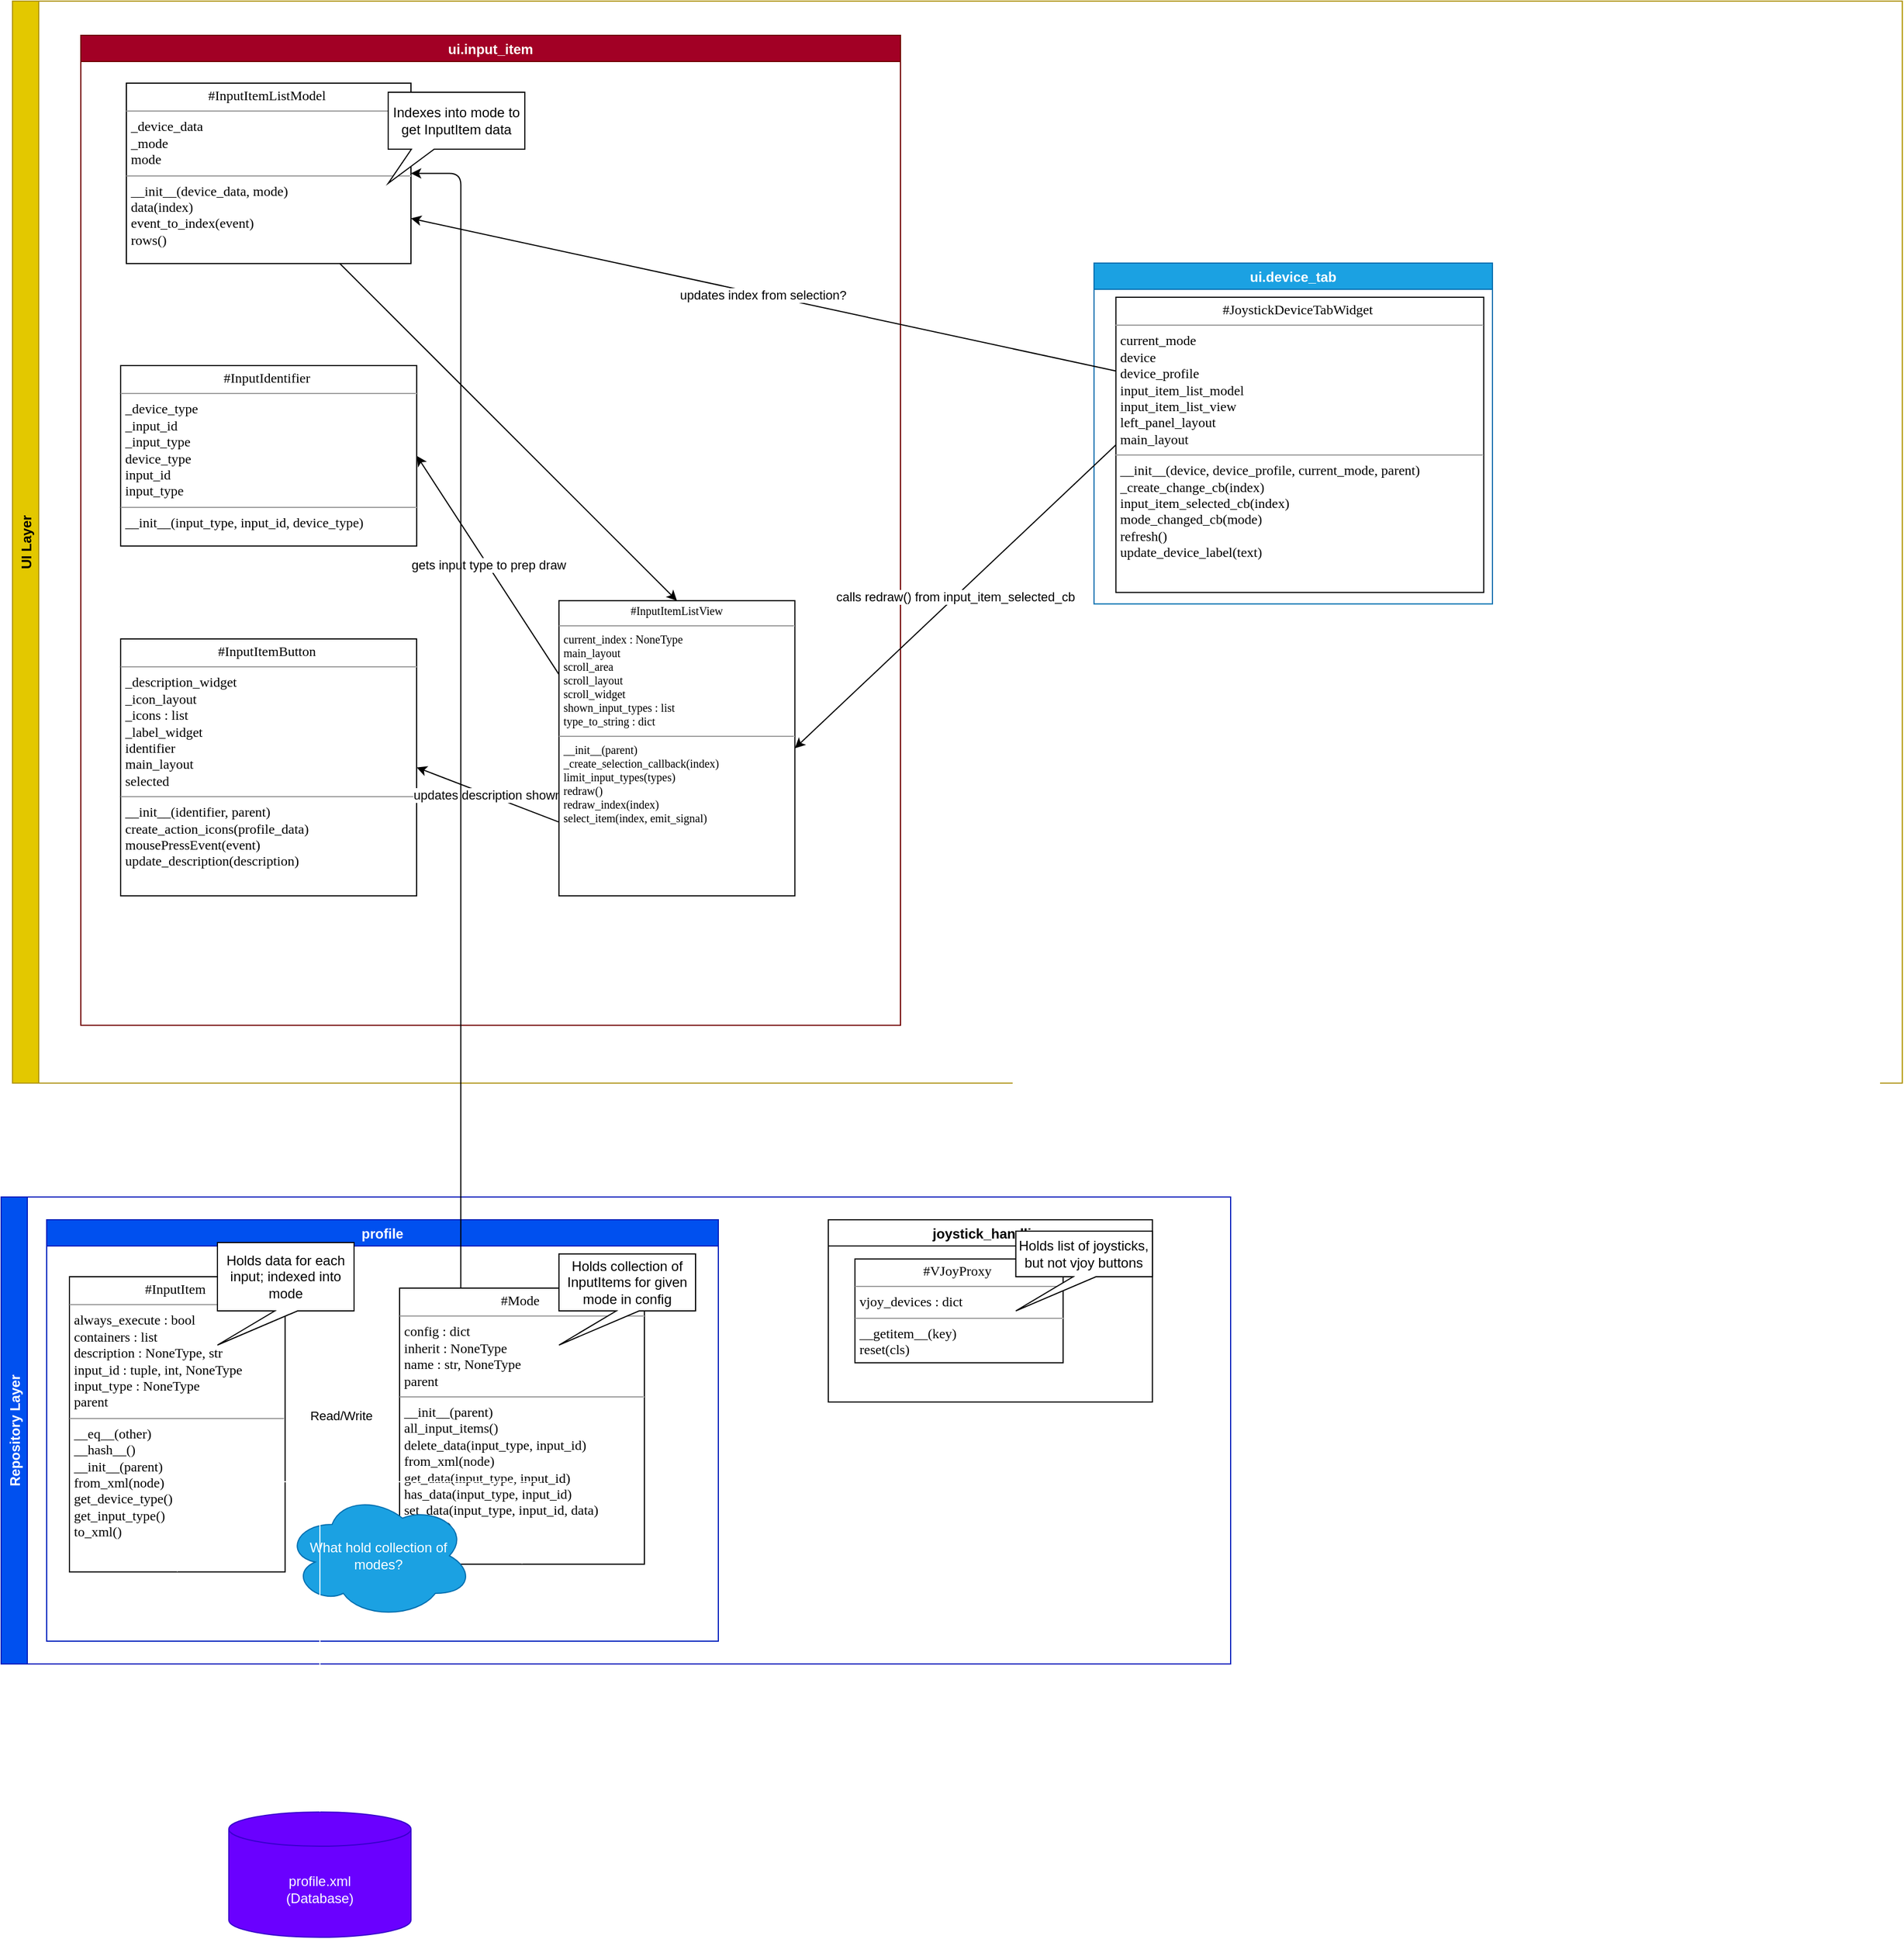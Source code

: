 <mxfile>
    <diagram id="9GVFc1K7b1Q8w-UmP7Uk" name="description-trace">
        <mxGraphModel dx="2603" dy="1816" grid="1" gridSize="10" guides="1" tooltips="1" connect="1" arrows="1" fold="1" page="1" pageScale="1" pageWidth="850" pageHeight="1100" math="0" shadow="0">
            <root>
                <mxCell id="0"/>
                <mxCell id="1" parent="0"/>
                <mxCell id="29" value="UI Layer" style="swimlane;horizontal=0;fillColor=#e3c800;fontColor=#000000;strokeColor=#B09500;" parent="1" vertex="1">
                    <mxGeometry x="-670" y="-840" width="1660" height="950" as="geometry"/>
                </mxCell>
                <mxCell id="23" value="ui.input_item" style="swimlane;fillColor=#a20025;fontColor=#ffffff;strokeColor=#6F0000;" parent="29" vertex="1">
                    <mxGeometry x="60" y="30" width="720" height="869.2" as="geometry"/>
                </mxCell>
                <mxCell id="R8TYOBVKNRF7gh2X96Ry-53" style="edgeStyle=none;html=1;exitX=0.75;exitY=1;exitDx=0;exitDy=0;entryX=0.5;entryY=0;entryDx=0;entryDy=0;" parent="23" source="24" target="R8TYOBVKNRF7gh2X96Ry-50" edge="1">
                    <mxGeometry relative="1" as="geometry"/>
                </mxCell>
                <mxCell id="24" value="&lt;p style=&quot;margin: 0px ; text-align: center ; margin-top: 4px ; font-family: &amp;#34;times new roman&amp;#34; , serif ; color: #000000&quot;&gt;#InputItemListModel&amp;nbsp;&lt;/p&gt;&lt;hr size=&quot;1&quot;&gt;&lt;p style=&quot;margin: 0px ; margin-left: 4px ; font-family: &amp;#34;times new roman&amp;#34; , serif ; color: #000000&quot;&gt;_device_data&lt;br&gt;_mode&lt;br&gt;mode&lt;/p&gt;&lt;hr size=&quot;1&quot;&gt;&lt;p style=&quot;margin: 0px ; margin-left: 4px ; font-family: &amp;#34;times new roman&amp;#34; , serif ; color: #000000&quot;&gt;__init__(device_data, mode)&lt;br&gt;data(index)&lt;br&gt;event_to_index(event)&lt;br&gt;rows()&lt;/p&gt;" style="verticalAlign=top;align=left;overflow=fill;html=1;rounded=0;shadow=0;comic=0;labelBackgroundColor=none;strokeColor=black;strokeWidth=1;fillColor=#ffffff;" parent="23" vertex="1">
                    <mxGeometry x="40" y="42" width="250" height="158.4" as="geometry"/>
                </mxCell>
                <mxCell id="7" value="&lt;p style=&quot;margin: 0px ; text-align: center ; margin-top: 4px ; font-family: &amp;#34;times new roman&amp;#34; , serif ; color: #000000&quot;&gt;#InputIdentifier&amp;nbsp;&lt;/p&gt;&lt;hr size=&quot;1&quot;&gt;&lt;p style=&quot;margin: 0px ; margin-left: 4px ; font-family: &amp;#34;times new roman&amp;#34; , serif ; color: #000000&quot;&gt;_device_type&lt;br&gt;_input_id&lt;br&gt;_input_type&lt;br&gt;device_type&lt;br&gt;input_id&lt;br&gt;input_type&lt;/p&gt;&lt;hr size=&quot;1&quot;&gt;&lt;p style=&quot;margin: 0px ; margin-left: 4px ; font-family: &amp;#34;times new roman&amp;#34; , serif ; color: #000000&quot;&gt;__init__(input_type, input_id, device_type)&lt;/p&gt;" style="verticalAlign=top;align=left;overflow=fill;html=1;rounded=0;shadow=0;comic=0;labelBackgroundColor=none;strokeColor=black;strokeWidth=1;fillColor=#ffffff;" parent="23" vertex="1">
                    <mxGeometry x="34.96" y="290" width="260.09" height="158.4" as="geometry"/>
                </mxCell>
                <mxCell id="6" value="&lt;p style=&quot;margin: 0px ; text-align: center ; margin-top: 4px ; font-family: &amp;#34;times new roman&amp;#34; , serif ; color: #000000&quot;&gt;#&lt;span&gt;InputItemButton&amp;nbsp;&lt;/span&gt;&lt;/p&gt;&lt;hr size=&quot;1&quot;&gt;&lt;p style=&quot;margin: 0px ; margin-left: 4px ; font-family: &amp;#34;times new roman&amp;#34; , serif ; color: #000000&quot;&gt;_description_widget&lt;br&gt;_icon_layout&lt;br&gt;_icons : list&lt;br&gt;_label_widget&lt;br&gt;identifier&lt;br&gt;main_layout&lt;br&gt;selected&lt;/p&gt;&lt;hr size=&quot;1&quot;&gt;&lt;p style=&quot;margin: 0px ; margin-left: 4px ; font-family: &amp;#34;times new roman&amp;#34; , serif ; color: #000000&quot;&gt;__init__(identifier, parent)&lt;br&gt;create_action_icons(profile_data)&lt;br&gt;mousePressEvent(event)&lt;br&gt;update_description(description)&lt;/p&gt;" style="verticalAlign=top;align=left;overflow=fill;html=1;rounded=0;shadow=0;comic=0;labelBackgroundColor=none;strokeColor=black;strokeWidth=1;fillColor=#ffffff;" parent="23" vertex="1">
                    <mxGeometry x="34.96" y="530" width="260" height="225.6" as="geometry"/>
                </mxCell>
                <mxCell id="47" value="Indexes into mode to get InputItem data" style="shape=callout;whiteSpace=wrap;html=1;perimeter=calloutPerimeter;position2=0;size=30;position=0.17;base=20;" parent="23" vertex="1">
                    <mxGeometry x="270" y="50" width="120" height="80" as="geometry"/>
                </mxCell>
                <mxCell id="R8TYOBVKNRF7gh2X96Ry-54" value="gets input type to prep draw" style="edgeStyle=none;html=1;exitX=0;exitY=0.25;exitDx=0;exitDy=0;entryX=1;entryY=0.5;entryDx=0;entryDy=0;" parent="23" source="R8TYOBVKNRF7gh2X96Ry-50" target="7" edge="1">
                    <mxGeometry relative="1" as="geometry"/>
                </mxCell>
                <mxCell id="R8TYOBVKNRF7gh2X96Ry-55" value="updates description shown" style="edgeStyle=none;html=1;exitX=0;exitY=0.75;exitDx=0;exitDy=0;entryX=1;entryY=0.5;entryDx=0;entryDy=0;" parent="23" source="R8TYOBVKNRF7gh2X96Ry-50" target="6" edge="1">
                    <mxGeometry relative="1" as="geometry"/>
                </mxCell>
                <mxCell id="R8TYOBVKNRF7gh2X96Ry-50" value="&lt;p style='margin:0px;text-align:center;margin-top:4px;;font-size:10.0px;font-family:Times New Roman,serif;color:#000000;'&gt;#InputItemListView&lt;/p&gt;&lt;hr size='1'/&gt;&lt;p style='margin:0px;text-align:start;margin-left:4px;;font-size:10.0px;font-family:Times New Roman,serif;color:#000000;'&gt;current_index : NoneType&lt;br/&gt;main_layout&lt;br/&gt;scroll_area&lt;br/&gt;scroll_layout&lt;br/&gt;scroll_widget&lt;br/&gt;shown_input_types : list&lt;br/&gt;type_to_string : dict&lt;/p&gt;&lt;hr size='1'/&gt;&lt;p style='margin:0px;text-align:start;margin-left:4px;;font-size:10.0px;font-family:Times New Roman,serif;color:#000000;'&gt;__init__(parent)&lt;br/&gt;_create_selection_callback(index)&lt;br/&gt;limit_input_types(types)&lt;br/&gt;redraw()&lt;br/&gt;redraw_index(index)&lt;br/&gt;select_item(index, emit_signal)&lt;/p&gt;" style="verticalAlign=top;align=left;overflow=fill;html=1;rounded=0;shadow=0;comic=0;labelBackgroundColor=none;strokeColor=black;strokeWidth=1;fillColor=#ffffff;" parent="23" vertex="1">
                    <mxGeometry x="420" y="496.4" width="207.23" height="259.2" as="geometry"/>
                </mxCell>
                <mxCell id="22" value="ui.device_tab" style="swimlane;fillColor=#1ba1e2;fontColor=#ffffff;strokeColor=#006EAF;" parent="29" vertex="1">
                    <mxGeometry x="950" y="230" width="350" height="299.2" as="geometry"/>
                </mxCell>
                <mxCell id="8" value="&lt;p style=&quot;margin: 0px ; text-align: center ; margin-top: 4px ; font-family: &amp;#34;times new roman&amp;#34; , serif ; color: #000000&quot;&gt;#JoystickDeviceTabWidget&amp;nbsp;&lt;/p&gt;&lt;hr size=&quot;1&quot;&gt;&lt;p style=&quot;margin: 0px ; margin-left: 4px ; font-family: &amp;#34;times new roman&amp;#34; , serif ; color: #000000&quot;&gt;current_mode&lt;br&gt;device&lt;br&gt;device_profile&lt;br&gt;input_item_list_model&lt;br&gt;input_item_list_view&lt;br&gt;left_panel_layout&lt;br&gt;main_layout&lt;/p&gt;&lt;hr size=&quot;1&quot;&gt;&lt;p style=&quot;margin: 0px ; margin-left: 4px ; font-family: &amp;#34;times new roman&amp;#34; , serif ; color: #000000&quot;&gt;__init__(device, device_profile, current_mode, parent)&lt;br&gt;_create_change_cb(index)&lt;br&gt;input_item_selected_cb(index)&lt;br&gt;mode_changed_cb(mode)&lt;br&gt;refresh()&lt;br&gt;update_device_label(text)&lt;/p&gt;" style="verticalAlign=top;align=left;overflow=fill;html=1;rounded=0;shadow=0;comic=0;labelBackgroundColor=none;strokeColor=black;strokeWidth=1;fillColor=#ffffff;" parent="22" vertex="1">
                    <mxGeometry x="19.23" y="30" width="323.1" height="259.2" as="geometry"/>
                </mxCell>
                <mxCell id="R8TYOBVKNRF7gh2X96Ry-51" value="calls redraw() from input_item_selected_cb" style="html=1;exitX=0;exitY=0.5;exitDx=0;exitDy=0;entryX=1;entryY=0.5;entryDx=0;entryDy=0;" parent="29" source="8" target="R8TYOBVKNRF7gh2X96Ry-50" edge="1">
                    <mxGeometry relative="1" as="geometry"/>
                </mxCell>
                <mxCell id="R8TYOBVKNRF7gh2X96Ry-52" value="updates index from selection?" style="html=1;exitX=0;exitY=0.25;exitDx=0;exitDy=0;entryX=1;entryY=0.75;entryDx=0;entryDy=0;" parent="29" source="8" target="24" edge="1">
                    <mxGeometry relative="1" as="geometry"/>
                </mxCell>
                <mxCell id="30" value="Repository Layer" style="swimlane;horizontal=0;fillColor=#0050ef;fontColor=#ffffff;strokeColor=#001DBC;" parent="1" vertex="1">
                    <mxGeometry x="-680" y="210" width="1080" height="410" as="geometry"/>
                </mxCell>
                <mxCell id="27" value="profile" style="swimlane;fillColor=#0050ef;fontColor=#ffffff;strokeColor=#001DBC;" parent="30" vertex="1">
                    <mxGeometry x="40" y="20" width="590" height="370" as="geometry"/>
                </mxCell>
                <mxCell id="40" value="Read/Write&amp;nbsp;" style="edgeStyle=none;rounded=1;html=1;exitX=1;exitY=0.75;exitDx=0;exitDy=0;entryX=0.002;entryY=0.159;entryDx=0;entryDy=0;entryPerimeter=0;fillColor=#1ba1e2;strokeColor=#FFFFFF;" parent="27" source="3" target="2" edge="1">
                    <mxGeometry relative="1" as="geometry"/>
                </mxCell>
                <mxCell id="3" value="&lt;p style=&quot;margin: 0px ; text-align: center ; margin-top: 4px ; font-family: &amp;#34;times new roman&amp;#34; , serif ; color: #000000&quot;&gt;#InputItem&amp;nbsp;&lt;/p&gt;&lt;hr size=&quot;1&quot;&gt;&lt;p style=&quot;margin: 0px ; margin-left: 4px ; font-family: &amp;#34;times new roman&amp;#34; , serif ; color: #000000&quot;&gt;always_execute : bool&lt;br&gt;containers : list&lt;br&gt;description : NoneType, str&lt;br&gt;input_id : tuple, int, NoneType&lt;br&gt;input_type : NoneType&lt;br&gt;parent&lt;/p&gt;&lt;hr size=&quot;1&quot;&gt;&lt;p style=&quot;margin: 0px ; margin-left: 4px ; font-family: &amp;#34;times new roman&amp;#34; , serif ; color: #000000&quot;&gt;__eq__(other)&lt;br&gt;__hash__()&lt;br&gt;__init__(parent)&lt;br&gt;from_xml(node)&lt;br&gt;get_device_type()&lt;br&gt;get_input_type()&lt;br&gt;to_xml()&lt;/p&gt;" style="verticalAlign=top;align=left;overflow=fill;html=1;rounded=0;shadow=0;comic=0;labelBackgroundColor=none;strokeColor=black;strokeWidth=1;fillColor=#ffffff;" parent="27" vertex="1">
                    <mxGeometry x="20.0" y="50.0" width="189.42" height="259.2" as="geometry"/>
                </mxCell>
                <mxCell id="2" value="&lt;p style=&quot;margin: 0px ; text-align: center ; margin-top: 4px ; font-family: &amp;#34;times new roman&amp;#34; , serif ; color: #000000&quot;&gt;#Mode&amp;nbsp;&lt;/p&gt;&lt;hr size=&quot;1&quot;&gt;&lt;p style=&quot;margin: 0px ; margin-left: 4px ; font-family: &amp;#34;times new roman&amp;#34; , serif ; color: #000000&quot;&gt;config : dict&lt;br&gt;inherit : NoneType&lt;br&gt;name : str, NoneType&lt;br&gt;parent&lt;/p&gt;&lt;hr size=&quot;1&quot;&gt;&lt;p style=&quot;margin: 0px ; margin-left: 4px ; font-family: &amp;#34;times new roman&amp;#34; , serif ; color: #000000&quot;&gt;__init__(parent)&lt;br&gt;all_input_items()&lt;br&gt;delete_data(input_type, input_id)&lt;br&gt;from_xml(node)&lt;br&gt;get_data(input_type, input_id)&lt;br&gt;has_data(input_type, input_id)&lt;br&gt;set_data(input_type, input_id, data)&lt;br&gt;to_xml()&lt;/p&gt;" style="verticalAlign=top;align=left;overflow=fill;html=1;rounded=0;shadow=0;comic=0;labelBackgroundColor=none;strokeColor=black;strokeWidth=1;fillColor=#ffffff;" parent="27" vertex="1">
                    <mxGeometry x="310" y="60" width="215.06" height="242.4" as="geometry"/>
                </mxCell>
                <mxCell id="33" value="Holds collection of InputItems for given mode in config" style="shape=callout;whiteSpace=wrap;html=1;perimeter=calloutPerimeter;size=30;position=0.42;base=20;position2=0;" parent="27" vertex="1">
                    <mxGeometry x="450" y="30" width="120" height="80" as="geometry"/>
                </mxCell>
                <mxCell id="34" value="Holds data for each input; indexed into mode" style="shape=callout;whiteSpace=wrap;html=1;perimeter=calloutPerimeter;size=30;position=0.42;base=20;position2=0;" parent="27" vertex="1">
                    <mxGeometry x="150" y="20" width="120" height="90" as="geometry"/>
                </mxCell>
                <mxCell id="36" value="What hold collection of modes?" style="ellipse;shape=cloud;whiteSpace=wrap;html=1;fillColor=#1ba1e2;fontColor=#ffffff;strokeColor=#006EAF;" parent="27" vertex="1">
                    <mxGeometry x="209.42" y="240" width="165" height="110" as="geometry"/>
                </mxCell>
                <mxCell id="21" value="joystick_handling" style="swimlane;" parent="30" vertex="1">
                    <mxGeometry x="726.62" y="20" width="284.68" height="160" as="geometry"/>
                </mxCell>
                <mxCell id="4" value="&lt;p style=&quot;margin: 0px ; text-align: center ; margin-top: 4px ; font-family: &amp;#34;times new roman&amp;#34; , serif ; color: #000000&quot;&gt;#VJoyProxy&amp;nbsp;&lt;/p&gt;&lt;hr size=&quot;1&quot;&gt;&lt;p style=&quot;margin: 0px ; margin-left: 4px ; font-family: &amp;#34;times new roman&amp;#34; , serif ; color: #000000&quot;&gt;vjoy_devices : dict&lt;/p&gt;&lt;hr size=&quot;1&quot;&gt;&lt;p style=&quot;margin: 0px ; margin-left: 4px ; font-family: &amp;#34;times new roman&amp;#34; , serif ; color: #000000&quot;&gt;__getitem__(key)&lt;br&gt;reset(cls)&lt;/p&gt;" style="verticalAlign=top;align=left;overflow=fill;html=1;rounded=0;shadow=0;comic=0;labelBackgroundColor=none;strokeColor=black;strokeWidth=1;fillColor=#ffffff;" parent="21" vertex="1">
                    <mxGeometry x="23.38" y="34.4" width="182.83" height="91.2" as="geometry"/>
                </mxCell>
                <mxCell id="31" value="Holds list of joysticks, but not vjoy buttons" style="shape=callout;whiteSpace=wrap;html=1;perimeter=calloutPerimeter;size=30;position=0.42;base=20;position2=0;" parent="21" vertex="1">
                    <mxGeometry x="164.68" y="10" width="120" height="70" as="geometry"/>
                </mxCell>
                <mxCell id="41" value="profile.xml&lt;br&gt;(Database)" style="shape=cylinder3;whiteSpace=wrap;html=1;boundedLbl=1;backgroundOutline=1;size=15;fillColor=#6a00ff;fontColor=#ffffff;strokeColor=#3700CC;" parent="1" vertex="1">
                    <mxGeometry x="-480" y="750" width="160" height="110" as="geometry"/>
                </mxCell>
                <mxCell id="44" style="edgeStyle=orthogonalEdgeStyle;rounded=1;html=1;exitX=0.5;exitY=1;exitDx=0;exitDy=0;entryX=0.5;entryY=0;entryDx=0;entryDy=0;entryPerimeter=0;strokeColor=#FFFFFF;startArrow=classic;startFill=1;" parent="1" source="3" target="41" edge="1">
                    <mxGeometry relative="1" as="geometry">
                        <Array as="points">
                            <mxPoint x="-505" y="460"/>
                            <mxPoint x="-380" y="460"/>
                        </Array>
                    </mxGeometry>
                </mxCell>
                <mxCell id="45" style="edgeStyle=orthogonalEdgeStyle;rounded=1;html=1;exitX=0.5;exitY=1;exitDx=0;exitDy=0;entryX=0.5;entryY=0;entryDx=0;entryDy=0;entryPerimeter=0;strokeColor=#FFFFFF;startArrow=classic;startFill=1;" parent="1" source="2" target="41" edge="1">
                    <mxGeometry relative="1" as="geometry">
                        <Array as="points">
                            <mxPoint x="-202" y="460"/>
                            <mxPoint x="-380" y="460"/>
                        </Array>
                    </mxGeometry>
                </mxCell>
                <mxCell id="46" style="edgeStyle=orthogonalEdgeStyle;html=1;exitX=0.25;exitY=0;exitDx=0;exitDy=0;entryX=1;entryY=0.5;entryDx=0;entryDy=0;" parent="1" source="2" target="24" edge="1">
                    <mxGeometry relative="1" as="geometry"/>
                </mxCell>
            </root>
        </mxGraphModel>
    </diagram>
    <diagram id="vsScIIZ4IsDqN_tUuhnS" name="remap-trace">
        <mxGraphModel dx="1864" dy="1859" grid="1" gridSize="10" guides="1" tooltips="1" connect="1" arrows="1" fold="1" page="1" pageScale="1" pageWidth="850" pageHeight="1100" math="0" shadow="0">
            <root>
                <mxCell id="wiyk_obPWAMqVCxUTnyU-0"/>
                <mxCell id="wiyk_obPWAMqVCxUTnyU-1" parent="wiyk_obPWAMqVCxUTnyU-0"/>
                <mxCell id="-ADuHpMaCR4n3MiBh6Od-0" value="UI Layer" style="swimlane;horizontal=0;fillColor=#e3c800;fontColor=#000000;strokeColor=#B09500;" vertex="1" parent="wiyk_obPWAMqVCxUTnyU-1">
                    <mxGeometry x="-690" y="-830" width="1660" height="950" as="geometry"/>
                </mxCell>
                <mxCell id="-ADuHpMaCR4n3MiBh6Od-10" value="ui.common" style="swimlane;fillColor=#008a00;fontColor=#ffffff;strokeColor=#005700;" vertex="1" parent="-ADuHpMaCR4n3MiBh6Od-0">
                    <mxGeometry x="200" y="90.0" width="390" height="570" as="geometry">
                        <mxRectangle x="590" y="70" width="100" height="23" as="alternateBounds"/>
                    </mxGeometry>
                </mxCell>
                <mxCell id="-ADuHpMaCR4n3MiBh6Od-11" value="&lt;p style=&quot;margin: 0px ; text-align: center ; margin-top: 4px ; font-family: &amp;#34;times new roman&amp;#34; , serif ; color: #000000&quot;&gt;#AbstractInputSelector&amp;nbsp;&lt;/p&gt;&lt;hr size=&quot;1&quot;&gt;&lt;p style=&quot;margin: 0px ; margin-left: 4px ; font-family: &amp;#34;times new roman&amp;#34; , serif ; color: #000000&quot;&gt;_device_id_registry : list&lt;br&gt;_input_type_registry : list&lt;br&gt;chage_cb&lt;br&gt;device_dropdown : NoneType&lt;br&gt;device_list : list&lt;br&gt;input_item_dropdowns : list&lt;br&gt;main_layout&lt;br&gt;valid_types&lt;/p&gt;&lt;hr size=&quot;1&quot;&gt;&lt;p style=&quot;margin: 0px ; margin-left: 4px ; font-family: &amp;#34;times new roman&amp;#34; , serif ; color: #000000&quot;&gt;__init__(change_cb, valid_types, parent)&lt;br&gt;_create_device_dropdown()&lt;br&gt;_create_input_dropdown()&lt;br&gt;_device_identifier(device)&lt;br&gt;_execute_callback()&lt;br&gt;_format_device_name(device)&lt;br&gt;_initialize()&lt;br&gt;_update_device(index)&lt;br&gt;get_selection()&lt;br&gt;set_selection(input_type, device_id, input_id)&lt;/p&gt;" style="verticalAlign=top;align=left;overflow=fill;html=1;rounded=0;shadow=0;comic=0;labelBackgroundColor=none;strokeColor=black;strokeWidth=1;fillColor=#ffffff;" vertex="1" parent="-ADuHpMaCR4n3MiBh6Od-10">
                    <mxGeometry x="38.69" y="40" width="272.61" height="343.2" as="geometry"/>
                </mxCell>
                <mxCell id="-ADuHpMaCR4n3MiBh6Od-12" value="&lt;p style=&quot;margin: 0px ; text-align: center ; margin-top: 4px ; font-family: &amp;#34;times new roman&amp;#34; , serif ; color: #000000&quot;&gt;#VJoySelector&amp;nbsp;&lt;/p&gt;&lt;hr size=&quot;1&quot;&gt;&lt;p style=&quot;margin: 0px ; margin-left: 4px ; font-family: &amp;#34;times new roman&amp;#34; , serif ; color: #000000&quot;&gt;invalid_ids : dict&lt;/p&gt;&lt;hr size=&quot;1&quot;&gt;&lt;p style=&quot;margin: 0px ; margin-left: 4px ; font-family: &amp;#34;times new roman&amp;#34; , serif ; color: #000000&quot;&gt;__init__(change_cb, valid_types, invalid_ids, parent)&lt;br&gt;_device_identifier(device)&lt;br&gt;_format_device_name(device)&lt;br&gt;_initialize()&lt;/p&gt;" style="verticalAlign=top;align=left;overflow=fill;html=1;rounded=0;shadow=0;comic=0;labelBackgroundColor=none;strokeColor=black;strokeWidth=1;fillColor=#ffffff;" vertex="1" parent="-ADuHpMaCR4n3MiBh6Od-10">
                    <mxGeometry x="17.7" y="420.2" width="314.59" height="124.8" as="geometry"/>
                </mxCell>
                <mxCell id="-ADuHpMaCR4n3MiBh6Od-13" style="rounded=1;html=1;exitX=0.5;exitY=0;entryX=0.5;entryY=1;jettySize=auto;curved=0;endArrow=block;dashed=0;endFill=1;" edge="1" parent="-ADuHpMaCR4n3MiBh6Od-10" source="-ADuHpMaCR4n3MiBh6Od-12" target="-ADuHpMaCR4n3MiBh6Od-11">
                    <mxGeometry relative="1" as="geometry"/>
                </mxCell>
                <mxCell id="-ADuHpMaCR4n3MiBh6Od-14" value="Creates vJoy drop downs; creates callback when updated" style="shape=callout;whiteSpace=wrap;html=1;perimeter=calloutPerimeter;size=30;position=0.42;base=20;position2=0;" vertex="1" parent="-ADuHpMaCR4n3MiBh6Od-10">
                    <mxGeometry x="270" y="350" width="120" height="120" as="geometry"/>
                </mxCell>
                <mxCell id="-ADuHpMaCR4n3MiBh6Od-17" value="calls redraw() from input_item_selected_cb" style="html=1;exitX=0;exitY=0.5;exitDx=0;exitDy=0;entryX=1;entryY=0.5;entryDx=0;entryDy=0;" edge="1" parent="-ADuHpMaCR4n3MiBh6Od-0" target="-ADuHpMaCR4n3MiBh6Od-9">
                    <mxGeometry relative="1" as="geometry">
                        <mxPoint x="1179.23" y="769.6" as="sourcePoint"/>
                    </mxGeometry>
                </mxCell>
                <mxCell id="-ADuHpMaCR4n3MiBh6Od-18" value="updates index from selection?" style="html=1;exitX=0;exitY=0.25;exitDx=0;exitDy=0;entryX=1;entryY=0.75;entryDx=0;entryDy=0;" edge="1" parent="-ADuHpMaCR4n3MiBh6Od-0" target="-ADuHpMaCR4n3MiBh6Od-3">
                    <mxGeometry relative="1" as="geometry">
                        <mxPoint x="1179.23" y="704.8" as="sourcePoint"/>
                    </mxGeometry>
                </mxCell>
                <mxCell id="EeACrGJ782G6iDxxrMq0-1" value="action_plugin.remap" style="swimlane;fillColor=#60a917;fontColor=#ffffff;strokeColor=#2D7600;" vertex="1" parent="-ADuHpMaCR4n3MiBh6Od-0">
                    <mxGeometry x="860" y="60" width="350" height="670" as="geometry"/>
                </mxCell>
                <mxCell id="EeACrGJ782G6iDxxrMq0-0" value="&lt;p style='margin:0px;text-align:center;margin-top:4px;;font-size:10.0px;font-family:Times New Roman,serif;color:#000000;'&gt;#RemapWidget&lt;/p&gt;&lt;hr size='1'/&gt;&lt;p style='margin:0px;text-align:start;margin-left:4px;;font-size:10.0px;font-family:Times New Roman,serif;color:#000000;'&gt;absolute_checkbox&lt;br/&gt;name_to_type_map : dict&lt;br/&gt;relative_checkbox&lt;br/&gt;relative_scaling&lt;br/&gt;remap_type_layout&lt;br/&gt;remap_type_widget&lt;br/&gt;type_to_name_map : dict&lt;br/&gt;vjoy_selector&lt;/p&gt;&lt;hr size='1'/&gt;&lt;p style='margin:0px;text-align:start;margin-left:4px;;font-size:10.0px;font-family:Times New Roman,serif;color:#000000;'&gt;__init__(action_data, parent)&lt;br/&gt;_create_ui()&lt;br/&gt;_populate_ui()&lt;br/&gt;save_changes()&lt;/p&gt;" style="verticalAlign=top;align=left;overflow=fill;html=1;rounded=0;shadow=0;comic=0;labelBackgroundColor=none;strokeColor=black;strokeWidth=1;fillColor=#ffffff;" vertex="1" parent="EeACrGJ782G6iDxxrMq0-1">
                    <mxGeometry x="50" y="50.0" width="178.5" height="242.4" as="geometry"/>
                </mxCell>
                <mxCell id="Ek27Qv-gz2OvY15RN3xa-4" style="edgeStyle=none;html=1;exitX=1;exitY=0.5;exitDx=0;exitDy=0;entryX=0;entryY=0.5;entryDx=0;entryDy=0;startArrow=none;startFill=0;" edge="1" parent="-ADuHpMaCR4n3MiBh6Od-0" source="-ADuHpMaCR4n3MiBh6Od-12" target="EeACrGJ782G6iDxxrMq0-0">
                    <mxGeometry relative="1" as="geometry"/>
                </mxCell>
                <mxCell id="KnK0IX_QrnDaFBINUJWb-2" value="ui.input_item" style="swimlane;strokeColor=#6F0000;fillColor=#a20025;fontColor=#ffffff;" vertex="1" parent="-ADuHpMaCR4n3MiBh6Od-0">
                    <mxGeometry x="1270" y="80" width="301.5" height="250" as="geometry"/>
                </mxCell>
                <mxCell id="KnK0IX_QrnDaFBINUJWb-0" value="&lt;p style=&quot;margin: 0px ; text-align: center ; margin-top: 4px ; font-family: &amp;#34;times new roman&amp;#34; , serif ; color: #000000&quot;&gt;#AbstractActionWidget&amp;nbsp;&lt;/p&gt;&lt;hr size=&quot;1&quot;&gt;&lt;p style=&quot;margin: 0px ; margin-left: 4px ; font-family: &amp;#34;times new roman&amp;#34; , serif ; color: #000000&quot;&gt;action_data&lt;br&gt;action_modified&lt;br&gt;main_layout&lt;/p&gt;&lt;hr size=&quot;1&quot;&gt;&lt;p style=&quot;margin: 0px ; margin-left: 4px ; font-family: &amp;#34;times new roman&amp;#34; , serif ; color: #000000&quot;&gt;__init__(action_data, layout_type, parent)&lt;br&gt;_create_ui()&lt;br&gt;_get_input_type()&lt;br&gt;_get_profile_root()&lt;br&gt;_populate_ui()&lt;/p&gt;" style="verticalAlign=top;align=left;overflow=fill;html=1;rounded=0;shadow=0;comic=0;labelBackgroundColor=none;strokeColor=black;strokeWidth=1;fillColor=#ffffff;" vertex="1" parent="KnK0IX_QrnDaFBINUJWb-2">
                    <mxGeometry x="21.5" y="39.8" width="251.59" height="175.2" as="geometry"/>
                </mxCell>
                <mxCell id="KnK0IX_QrnDaFBINUJWb-3" value="child_of" style="edgeStyle=none;html=1;exitX=0;exitY=0.5;exitDx=0;exitDy=0;entryX=1;entryY=0.5;entryDx=0;entryDy=0;startArrow=none;startFill=0;" edge="1" parent="-ADuHpMaCR4n3MiBh6Od-0" source="KnK0IX_QrnDaFBINUJWb-0" target="EeACrGJ782G6iDxxrMq0-0">
                    <mxGeometry relative="1" as="geometry"/>
                </mxCell>
                <mxCell id="qoOMcaosIMal-A_zUVmE-1" value="Repository Layer" style="swimlane;horizontal=0;fillColor=#0050ef;fontColor=#ffffff;strokeColor=#001DBC;fontStyle=4" vertex="1" parent="wiyk_obPWAMqVCxUTnyU-1">
                    <mxGeometry x="-690" y="210" width="980" height="430" as="geometry"/>
                </mxCell>
                <mxCell id="qoOMcaosIMal-A_zUVmE-0" value="&lt;p style=&quot;margin: 0px ; text-align: center ; margin-top: 4px ; font-family: &amp;#34;times new roman&amp;#34; , serif ; color: #000000&quot;&gt;#Remap&amp;nbsp;&lt;/p&gt;&lt;hr size=&quot;1&quot;&gt;&lt;p style=&quot;margin: 0px ; margin-left: 4px ; font-family: &amp;#34;times new roman&amp;#34; , serif ; color: #000000&quot;&gt;axis_mode : str&lt;br&gt;axis_scaling : float&lt;br&gt;default_button_activation : tuple&lt;br&gt;functor&lt;br&gt;input_type&lt;br&gt;input_types : list&lt;br&gt;name : str&lt;br&gt;tag : str&lt;br&gt;vjoy_device_id : NoneType&lt;br&gt;vjoy_input_id : NoneType&lt;br&gt;widget&lt;/p&gt;&lt;hr size=&quot;1&quot;&gt;&lt;p style=&quot;margin: 0px ; margin-left: 4px ; font-family: &amp;#34;times new roman&amp;#34; , serif ; color: #000000&quot;&gt;__init__(parent)&lt;br&gt;_generate_xml()&lt;br&gt;_is_valid()&lt;br&gt;_parse_xml(node)&lt;br&gt;icon()&lt;br&gt;requires_virtual_button()&lt;/p&gt;" style="verticalAlign=top;align=left;overflow=fill;html=1;rounded=0;shadow=0;comic=0;labelBackgroundColor=none;strokeColor=black;strokeWidth=1;fillColor=#ffffff;" vertex="1" parent="qoOMcaosIMal-A_zUVmE-1">
                    <mxGeometry x="120" y="40" width="198.73" height="326.4" as="geometry"/>
                </mxCell>
                <mxCell id="Ek27Qv-gz2OvY15RN3xa-2" value="Stores remap data at runtime" style="shape=callout;whiteSpace=wrap;html=1;perimeter=calloutPerimeter;size=30;position=0.42;base=20;position2=0;" vertex="1" parent="qoOMcaosIMal-A_zUVmE-1">
                    <mxGeometry x="299.37" y="30" width="120" height="90" as="geometry"/>
                </mxCell>
                <mxCell id="Ek27Qv-gz2OvY15RN3xa-5" value="How does callback update from dropdown update store vjoy_device?" style="ellipse;shape=cloud;whiteSpace=wrap;html=1;fillColor=#1ba1e2;fontColor=#ffffff;strokeColor=#006EAF;" vertex="1" parent="qoOMcaosIMal-A_zUVmE-1">
                    <mxGeometry x="310" y="130" width="130" height="110" as="geometry"/>
                </mxCell>
                <mxCell id="Ek27Qv-gz2OvY15RN3xa-6" value="Who owns each remap? Mode?" style="ellipse;shape=cloud;whiteSpace=wrap;html=1;fillColor=#1ba1e2;fontColor=#ffffff;strokeColor=#006EAF;" vertex="1" parent="qoOMcaosIMal-A_zUVmE-1">
                    <mxGeometry x="289.37" y="270" width="130" height="110" as="geometry"/>
                </mxCell>
                <mxCell id="KnK0IX_QrnDaFBINUJWb-4" value="base_classes" style="swimlane;strokeColor=#663300;fillColor=#FF8000;" vertex="1" parent="qoOMcaosIMal-A_zUVmE-1">
                    <mxGeometry x="520" y="80" width="320" height="280" as="geometry"/>
                </mxCell>
                <mxCell id="ybT-x4VRDriQRHw-l4KJ-0" value="&lt;p style=&quot;margin: 0px ; text-align: center ; margin-top: 4px ; font-family: &amp;#34;times new roman&amp;#34; , serif ; color: #000000&quot;&gt;#AbstractAction&amp;nbsp;&lt;/p&gt;&lt;hr size=&quot;1&quot;&gt;&lt;p style=&quot;margin: 0px ; margin-left: 4px ; font-family: &amp;#34;times new roman&amp;#34; , serif ; color: #000000&quot;&gt;activation_condition : NoneType&lt;/p&gt;&lt;hr size=&quot;1&quot;&gt;&lt;p style=&quot;margin: 0px ; margin-left: 4px ; font-family: &amp;#34;times new roman&amp;#34; , serif ; color: #000000&quot;&gt;__init__(parent)&lt;br&gt;from_xml(node)&lt;br&gt;icon()&lt;br&gt;requires_virtual_button()&lt;br&gt;to_xml()&lt;/p&gt;" style="verticalAlign=top;align=left;overflow=fill;html=1;rounded=0;shadow=0;comic=0;labelBackgroundColor=none;strokeColor=black;strokeWidth=1;fillColor=#ffffff;" vertex="1" parent="KnK0IX_QrnDaFBINUJWb-4">
                    <mxGeometry x="59.47" y="52.4" width="201.06" height="141.6" as="geometry"/>
                </mxCell>
                <mxCell id="KnK0IX_QrnDaFBINUJWb-6" value="child_of" style="edgeStyle=none;html=1;exitX=0;exitY=0.5;exitDx=0;exitDy=0;entryX=1;entryY=0.25;entryDx=0;entryDy=0;startArrow=none;startFill=0;" edge="1" parent="qoOMcaosIMal-A_zUVmE-1" source="ybT-x4VRDriQRHw-l4KJ-0" target="qoOMcaosIMal-A_zUVmE-0">
                    <mxGeometry relative="1" as="geometry"/>
                </mxCell>
                <mxCell id="qoOMcaosIMal-A_zUVmE-4" value="Domain / Function Model" style="swimlane;horizontal=0;fontStyle=4" vertex="1" parent="wiyk_obPWAMqVCxUTnyU-1">
                    <mxGeometry x="380" y="210" width="980" height="430" as="geometry"/>
                </mxCell>
                <mxCell id="iQmWfz232k3y5SZrgUpE-0" value="&lt;p style=&quot;margin: 0px ; text-align: center ; margin-top: 4px ; font-family: &amp;#34;times new roman&amp;#34; , serif ; color: #000000&quot;&gt;#RemapFunctor&amp;nbsp;&lt;/p&gt;&lt;hr size=&quot;1&quot;&gt;&lt;p style=&quot;margin: 0px ; margin-left: 4px ; font-family: &amp;#34;times new roman&amp;#34; , serif ; color: #000000&quot;&gt;axis_delta_value : float&lt;br&gt;axis_mode&lt;br&gt;axis_scaling&lt;br&gt;axis_value : float&lt;br&gt;input_type&lt;br&gt;needs_auto_release : bool&lt;br&gt;should_stop_thread : bool&lt;br&gt;thread : NoneType&lt;br&gt;thread_last_update&lt;br&gt;thread_running : bool&lt;br&gt;vjoy_device_id&lt;br&gt;vjoy_input_id&lt;/p&gt;&lt;hr size=&quot;1&quot;&gt;&lt;p style=&quot;margin: 0px ; margin-left: 4px ; font-family: &amp;#34;times new roman&amp;#34; , serif ; color: #000000&quot;&gt;__init__(action)&lt;br&gt;_check_for_auto_release(action)&lt;br&gt;process_event(event, value)&lt;br&gt;relative_axis_thread()&lt;/p&gt;" style="verticalAlign=top;align=left;overflow=fill;html=1;rounded=0;shadow=0;comic=0;labelBackgroundColor=none;strokeColor=black;strokeWidth=1;fillColor=#ffffff;" vertex="1" parent="qoOMcaosIMal-A_zUVmE-4">
                    <mxGeometry x="90" y="56.8" width="199.46" height="309.6" as="geometry"/>
                </mxCell>
                <mxCell id="KnK0IX_QrnDaFBINUJWb-1" value="base_classes" style="swimlane;strokeColor=#663300;fillColor=#FF8000;" vertex="1" parent="qoOMcaosIMal-A_zUVmE-4">
                    <mxGeometry x="390" y="50" width="200" height="200" as="geometry"/>
                </mxCell>
                <mxCell id="0L07xiwlfYV3X-lXR-MY-0" value="&lt;p style=&quot;margin: 0px ; text-align: center ; margin-top: 4px ; font-family: &amp;#34;times new roman&amp;#34; , serif ; color: #000000&quot;&gt;#AbstractFunctor&amp;nbsp;&lt;/p&gt;&lt;hr size=&quot;1&quot;&gt;&lt;p style=&quot;margin: 0px ; margin-left: 4px ; font-family: &amp;#34;times new roman&amp;#34; , serif ; color: #000000&quot;&gt;__init__(instance)&lt;br&gt;process_event(event, value)&lt;/p&gt;" style="verticalAlign=top;align=left;overflow=fill;html=1;rounded=0;shadow=0;comic=0;labelBackgroundColor=none;strokeColor=black;strokeWidth=1;fillColor=#ffffff;" vertex="1" parent="KnK0IX_QrnDaFBINUJWb-1">
                    <mxGeometry x="9.38" y="49.6" width="181.23" height="90.4" as="geometry"/>
                </mxCell>
                <mxCell id="KnK0IX_QrnDaFBINUJWb-5" value="child of" style="edgeStyle=none;html=1;exitX=0;exitY=0.5;exitDx=0;exitDy=0;entryX=1;entryY=0.25;entryDx=0;entryDy=0;startArrow=none;startFill=0;" edge="1" parent="qoOMcaosIMal-A_zUVmE-4" source="0L07xiwlfYV3X-lXR-MY-0" target="iQmWfz232k3y5SZrgUpE-0">
                    <mxGeometry relative="1" as="geometry"/>
                </mxCell>
                <mxCell id="KnK0IX_QrnDaFBINUJWb-7" value="Seems like RemapFunctor will remain unchanged as long as Remap contains a vjoy_device and vjoy_input... missing link seems to be due to how functors are only created during execution" style="shape=callout;whiteSpace=wrap;html=1;perimeter=calloutPerimeter;size=30;position=0.42;base=20;position2=0;" vertex="1" parent="qoOMcaosIMal-A_zUVmE-4">
                    <mxGeometry x="260" y="200" width="170" height="150" as="geometry"/>
                </mxCell>
                <mxCell id="Ek27Qv-gz2OvY15RN3xa-1" style="edgeStyle=none;html=1;exitX=0.5;exitY=0;exitDx=0;exitDy=0;exitPerimeter=0;entryX=0.5;entryY=1;entryDx=0;entryDy=0;startArrow=classic;startFill=1;" edge="1" parent="wiyk_obPWAMqVCxUTnyU-1" source="Ek27Qv-gz2OvY15RN3xa-0" target="qoOMcaosIMal-A_zUVmE-0">
                    <mxGeometry relative="1" as="geometry"/>
                </mxCell>
                <mxCell id="Ek27Qv-gz2OvY15RN3xa-0" value="profile.xml&lt;br&gt;(Database)" style="shape=cylinder3;whiteSpace=wrap;html=1;boundedLbl=1;backgroundOutline=1;size=15;fillColor=#6a00ff;fontColor=#ffffff;strokeColor=#3700CC;" vertex="1" parent="wiyk_obPWAMqVCxUTnyU-1">
                    <mxGeometry x="-550.63" y="730" width="160" height="110" as="geometry"/>
                </mxCell>
            </root>
        </mxGraphModel>
    </diagram>
    <diagram id="mr_mdXBg1DZPY689ZHL0" name="profile">
        <mxGraphModel dx="7783" dy="3163" grid="1" gridSize="10" guides="1" tooltips="1" connect="1" arrows="1" fold="1" page="1" pageScale="1" pageWidth="850" pageHeight="1100" math="0" shadow="0">
            <root>
                <mxCell id="L2Rh11Mj4o6XcxZUxk_e-0"/>
                <mxCell id="L2Rh11Mj4o6XcxZUxk_e-1" parent="L2Rh11Mj4o6XcxZUxk_e-0"/>
                <mxCell id="ZCFY-8POKFsX8ndDaHs9-0" value="profile" style="swimlane;fillColor=#0050ef;fontColor=#ffffff;strokeColor=#001DBC;" parent="L2Rh11Mj4o6XcxZUxk_e-1" vertex="1">
                    <mxGeometry x="-2710" y="690" width="2900" height="1010" as="geometry"/>
                </mxCell>
                <mxCell id="ZCFY-8POKFsX8ndDaHs9-1" value="&lt;p style='margin:0px;text-align:center;margin-top:4px;;font-size:10.0px;font-family:Times New Roman,serif;color:#000000;'&gt;#Device&lt;/p&gt;&lt;hr size='1'/&gt;&lt;p style='margin:0px;text-align:start;margin-left:4px;;font-size:10.0px;font-family:Times New Roman,serif;color:#000000;'&gt;device_guid : NoneType&lt;br/&gt;label : str, NoneType&lt;br/&gt;modes : dict&lt;br/&gt;name : NoneType&lt;br/&gt;parent&lt;br/&gt;type : NoneType&lt;/p&gt;&lt;hr size='1'/&gt;&lt;p style='margin:0px;text-align:start;margin-left:4px;;font-size:10.0px;font-family:Times New Roman,serif;color:#000000;'&gt;__init__(parent)&lt;br/&gt;ensure_mode_exists(mode_name, device)&lt;br/&gt;from_xml(node)&lt;br/&gt;to_xml()&lt;/p&gt;" style="verticalAlign=top;align=left;overflow=fill;html=1;rounded=0;shadow=0;comic=0;labelBackgroundColor=none;strokeColor=black;strokeWidth=1;fillColor=#ffffff;" parent="ZCFY-8POKFsX8ndDaHs9-0" vertex="1">
                    <mxGeometry x="71.66" y="507" width="250.81" height="208.8" as="geometry"/>
                </mxCell>
                <mxCell id="ZCFY-8POKFsX8ndDaHs9-2" value="&lt;p style='margin:0px;text-align:center;margin-top:4px;;font-size:10.0px;font-family:Times New Roman,serif;color:#000000;'&gt;#GUIDConverter&lt;/p&gt;&lt;hr size='1'/&gt;&lt;p style='margin:0px;text-align:start;margin-left:4px;;font-size:10.0px;font-family:Times New Roman,serif;color:#000000;'&gt;dev_info : dict&lt;br/&gt;hwid_to_guid : dict&lt;br/&gt;vjoy_to_guid : dict&lt;/p&gt;&lt;hr size='1'/&gt;&lt;p style='margin:0px;text-align:start;margin-left:4px;;font-size:10.0px;font-family:Times New Roman,serif;color:#000000;'&gt;__init__()&lt;br/&gt;axis_lookup(device_guid, linear_id)&lt;br/&gt;lookup(hardware_id, name)&lt;br/&gt;vjoy_lookup(vjoy_id)&lt;/p&gt;" style="verticalAlign=top;align=left;overflow=fill;html=1;rounded=0;shadow=0;comic=0;labelBackgroundColor=none;strokeColor=black;strokeWidth=1;fillColor=#ffffff;" parent="ZCFY-8POKFsX8ndDaHs9-0" vertex="1">
                    <mxGeometry x="340.59" y="532.2" width="218.95" height="158.4" as="geometry"/>
                </mxCell>
                <mxCell id="ZCFY-8POKFsX8ndDaHs9-3" value="&lt;p style='margin:0px;text-align:center;margin-top:4px;;font-size:10.0px;font-family:Times New Roman,serif;color:#000000;'&gt;#InputItem&lt;/p&gt;&lt;hr size='1'/&gt;&lt;p style='margin:0px;text-align:start;margin-left:4px;;font-size:10.0px;font-family:Times New Roman,serif;color:#000000;'&gt;always_execute : bool&lt;br/&gt;containers : list&lt;br/&gt;description : str, NoneType&lt;br/&gt;input_id : NoneType, tuple, int&lt;br/&gt;input_type : NoneType&lt;br/&gt;parent&lt;/p&gt;&lt;hr size='1'/&gt;&lt;p style='margin:0px;text-align:start;margin-left:4px;;font-size:10.0px;font-family:Times New Roman,serif;color:#000000;'&gt;__eq__(other)&lt;br/&gt;__hash__()&lt;br/&gt;__init__(parent)&lt;br/&gt;from_xml(node)&lt;br/&gt;get_device_type()&lt;br/&gt;get_input_type()&lt;br/&gt;to_xml()&lt;/p&gt;" style="verticalAlign=top;align=left;overflow=fill;html=1;rounded=0;shadow=0;comic=0;labelBackgroundColor=none;strokeColor=black;strokeWidth=1;fillColor=#ffffff;" parent="ZCFY-8POKFsX8ndDaHs9-0" vertex="1">
                    <mxGeometry x="577.35" y="481.8" width="189.42" height="259.2" as="geometry"/>
                </mxCell>
                <mxCell id="ZCFY-8POKFsX8ndDaHs9-4" value="&lt;p style='margin:0px;text-align:center;margin-top:4px;;font-size:10.0px;font-family:Times New Roman,serif;color:#000000;'&gt;#Mode&lt;/p&gt;&lt;hr size='1'/&gt;&lt;p style='margin:0px;text-align:start;margin-left:4px;;font-size:10.0px;font-family:Times New Roman,serif;color:#000000;'&gt;config : dict&lt;br/&gt;inherit : NoneType&lt;br/&gt;name : str, NoneType&lt;br/&gt;parent&lt;/p&gt;&lt;hr size='1'/&gt;&lt;p style='margin:0px;text-align:start;margin-left:4px;;font-size:10.0px;font-family:Times New Roman,serif;color:#000000;'&gt;__init__(parent)&lt;br/&gt;all_input_items()&lt;br/&gt;delete_data(input_type, input_id)&lt;br/&gt;from_xml(node)&lt;br/&gt;get_data(input_type, input_id)&lt;br/&gt;has_data(input_type, input_id)&lt;br/&gt;set_data(input_type, input_id, data)&lt;br/&gt;to_xml()&lt;/p&gt;" style="verticalAlign=top;align=left;overflow=fill;html=1;rounded=0;shadow=0;comic=0;labelBackgroundColor=none;strokeColor=black;strokeWidth=1;fillColor=#ffffff;" parent="ZCFY-8POKFsX8ndDaHs9-0" vertex="1">
                    <mxGeometry x="784.53" y="490.2" width="215.07" height="242.4" as="geometry"/>
                </mxCell>
                <mxCell id="ZCFY-8POKFsX8ndDaHs9-5" value="&lt;p style='margin:0px;text-align:center;margin-top:4px;;font-size:10.0px;font-family:Times New Roman,serif;color:#000000;'&gt;#Plugin&lt;/p&gt;&lt;hr size='1'/&gt;&lt;p style='margin:0px;text-align:start;margin-left:4px;;font-size:10.0px;font-family:Times New Roman,serif;color:#000000;'&gt;file_name : str, NoneType&lt;br/&gt;instances : list&lt;br/&gt;parent&lt;/p&gt;&lt;hr size='1'/&gt;&lt;p style='margin:0px;text-align:start;margin-left:4px;;font-size:10.0px;font-family:Times New Roman,serif;color:#000000;'&gt;__init__(parent)&lt;br/&gt;from_xml(node)&lt;br/&gt;to_xml()&lt;/p&gt;" style="verticalAlign=top;align=left;overflow=fill;html=1;rounded=0;shadow=0;comic=0;labelBackgroundColor=none;strokeColor=black;strokeWidth=1;fillColor=#ffffff;" parent="ZCFY-8POKFsX8ndDaHs9-0" vertex="1">
                    <mxGeometry x="1017.59" y="540.6" width="162.95" height="141.6" as="geometry"/>
                </mxCell>
                <mxCell id="ZCFY-8POKFsX8ndDaHs9-6" value="&lt;p style='margin:0px;text-align:center;margin-top:4px;;font-size:10.0px;font-family:Times New Roman,serif;color:#000000;'&gt;#PluginInstance&lt;/p&gt;&lt;hr size='1'/&gt;&lt;p style='margin:0px;text-align:start;margin-left:4px;;font-size:10.0px;font-family:Times New Roman,serif;color:#000000;'&gt;name : NoneType, str&lt;br/&gt;parent&lt;br/&gt;variables : dict&lt;/p&gt;&lt;hr size='1'/&gt;&lt;p style='margin:0px;text-align:start;margin-left:4px;;font-size:10.0px;font-family:Times New Roman,serif;color:#000000;'&gt;__init__(parent)&lt;br/&gt;from_xml(node)&lt;br/&gt;get_variable(name)&lt;br/&gt;has_variable(name)&lt;br/&gt;is_configured()&lt;br/&gt;set_variable(name, variable)&lt;br/&gt;to_xml()&lt;/p&gt;" style="verticalAlign=top;align=left;overflow=fill;html=1;rounded=0;shadow=0;comic=0;labelBackgroundColor=none;strokeColor=black;strokeWidth=1;fillColor=#ffffff;" parent="ZCFY-8POKFsX8ndDaHs9-0" vertex="1">
                    <mxGeometry x="1198.38" y="507" width="175.36" height="208.8" as="geometry"/>
                </mxCell>
                <mxCell id="ZCFY-8POKFsX8ndDaHs9-7" value="&lt;p style='margin:0px;text-align:center;margin-top:4px;;font-size:10.0px;font-family:Times New Roman,serif;color:#000000;'&gt;#PluginVariable&lt;/p&gt;&lt;hr size='1'/&gt;&lt;p style='margin:0px;text-align:start;margin-left:4px;;font-size:10.0px;font-family:Times New Roman,serif;color:#000000;'&gt;is_optional : bool&lt;br/&gt;name : str, NoneType&lt;br/&gt;parent&lt;br/&gt;type : NoneType&lt;br/&gt;value : str, int, NoneType, float, bool, dict&lt;/p&gt;&lt;hr size='1'/&gt;&lt;p style='margin:0px;text-align:start;margin-left:4px;;font-size:10.0px;font-family:Times New Roman,serif;color:#000000;'&gt;__init__(parent)&lt;br/&gt;from_xml(node)&lt;br/&gt;to_xml()&lt;/p&gt;" style="verticalAlign=top;align=left;overflow=fill;html=1;rounded=0;shadow=0;comic=0;labelBackgroundColor=none;strokeColor=black;strokeWidth=1;fillColor=#ffffff;" parent="ZCFY-8POKFsX8ndDaHs9-0" vertex="1">
                    <mxGeometry x="1391.26" y="523.8" width="251.61" height="175.2" as="geometry"/>
                </mxCell>
                <mxCell id="ZCFY-8POKFsX8ndDaHs9-8" value="&lt;p style='margin:0px;text-align:center;margin-top:4px;;font-size:10.0px;font-family:Times New Roman,serif;color:#000000;'&gt;#Profile&lt;/p&gt;&lt;hr size='1'/&gt;&lt;p style='margin:0px;text-align:start;margin-left:4px;;font-size:10.0px;font-family:Times New Roman,serif;color:#000000;'&gt;devices : dict&lt;br/&gt;merge_axes : list&lt;br/&gt;parent : NoneType&lt;br/&gt;plugins : list&lt;br/&gt;settings&lt;br/&gt;vjoy_devices : dict&lt;/p&gt;&lt;hr size='1'/&gt;&lt;p style='margin:0px;text-align:start;margin-left:4px;;font-size:10.0px;font-family:Times New Roman,serif;color:#000000;'&gt;__init__()&lt;br/&gt;_parse_merge_axis(node)&lt;br/&gt;build_inheritance_tree()&lt;br/&gt;empty()&lt;br/&gt;from_xml(fname)&lt;br/&gt;get_device_modes(device_guid, device_type, device_name)&lt;br/&gt;get_root_modes()&lt;br/&gt;initialize_joystick_device(device, modes)&lt;br/&gt;list_unused_vjoy_inputs()&lt;br/&gt;to_xml(fname)&lt;/p&gt;" style="verticalAlign=top;align=left;overflow=fill;html=1;rounded=0;shadow=0;comic=0;labelBackgroundColor=none;strokeColor=black;strokeWidth=1;fillColor=#ffffff;" parent="ZCFY-8POKFsX8ndDaHs9-0" vertex="1">
                    <mxGeometry x="1613.36" y="110" width="353.41" height="309.6" as="geometry"/>
                </mxCell>
                <mxCell id="ZCFY-8POKFsX8ndDaHs9-9" value="&lt;p style='margin:0px;text-align:center;margin-top:4px;;font-size:10.0px;font-family:Times New Roman,serif;color:#000000;'&gt;#ProfileConverter&lt;/p&gt;&lt;hr size='1'/&gt;&lt;p style='margin:0px;text-align:start;margin-left:4px;;font-size:10.0px;font-family:Times New Roman,serif;color:#000000;'&gt;current_version : int&lt;/p&gt;&lt;hr size='1'/&gt;&lt;p style='margin:0px;text-align:start;margin-left:4px;;font-size:10.0px;font-family:Times New Roman,serif;color:#000000;'&gt;__init__()&lt;br/&gt;_convert_from_v1(root, fname)&lt;br/&gt;_convert_from_v2(root, fname)&lt;br/&gt;_convert_from_v3(root, fname)&lt;br/&gt;_convert_from_v4(root, fname)&lt;br/&gt;_convert_from_v5(root, fname)&lt;br/&gt;_convert_from_v6(root, fname)&lt;br/&gt;_convert_from_v7(root, fname)&lt;br/&gt;_convert_from_v8(root, fname)&lt;br/&gt;_determine_version(root)&lt;br/&gt;_p3_extract_map_to_keyboard(input_item)&lt;br/&gt;convert_profile(fname)&lt;br/&gt;is_current(fname)&lt;/p&gt;" style="verticalAlign=top;align=left;overflow=fill;html=1;rounded=0;shadow=0;comic=0;labelBackgroundColor=none;strokeColor=black;strokeWidth=1;fillColor=#ffffff;" parent="ZCFY-8POKFsX8ndDaHs9-0" vertex="1">
                    <mxGeometry x="1936.99" y="473.4" width="260.15" height="276" as="geometry"/>
                </mxCell>
                <mxCell id="ZCFY-8POKFsX8ndDaHs9-10" value="&lt;p style='margin:0px;text-align:center;margin-top:4px;;font-size:10.0px;font-family:Times New Roman,serif;color:#000000;'&gt;#ProfileData&lt;/p&gt;&lt;hr size='1'/&gt;&lt;p style='margin:0px;text-align:start;margin-left:4px;;font-size:10.0px;font-family:Times New Roman,serif;color:#000000;'&gt;code : NoneType&lt;br/&gt;parent&lt;/p&gt;&lt;hr size='1'/&gt;&lt;p style='margin:0px;text-align:start;margin-left:4px;;font-size:10.0px;font-family:Times New Roman,serif;color:#000000;'&gt;__init__(parent)&lt;br/&gt;_generate_xml()&lt;br/&gt;_is_valid()&lt;br/&gt;_parse_xml(node)&lt;br/&gt;_sanitize()&lt;br/&gt;from_xml(node)&lt;br/&gt;get_device_type()&lt;br/&gt;get_input_type()&lt;br/&gt;get_mode()&lt;br/&gt;get_settings()&lt;br/&gt;is_valid()&lt;br/&gt;to_xml()&lt;/p&gt;" style="verticalAlign=top;align=left;overflow=fill;html=1;rounded=0;shadow=0;comic=0;labelBackgroundColor=none;strokeColor=black;strokeWidth=1;fillColor=#ffffff;" parent="ZCFY-8POKFsX8ndDaHs9-0" vertex="1">
                    <mxGeometry x="2215.39" y="473.4" width="121.35" height="276" as="geometry"/>
                </mxCell>
                <mxCell id="ZCFY-8POKFsX8ndDaHs9-11" value="&lt;p style=&quot;margin: 0px ; text-align: center ; margin-top: 4px ; font-family: &amp;#34;times new roman&amp;#34; , serif ; color: #000000&quot;&gt;#ProfileModifier&amp;nbsp;&lt;/p&gt;&lt;hr size=&quot;1&quot;&gt;&lt;p style=&quot;margin: 0px ; margin-left: 4px ; font-family: &amp;#34;times new roman&amp;#34; , serif ; color: #000000&quot;&gt;profile&lt;/p&gt;&lt;hr size=&quot;1&quot;&gt;&lt;p style=&quot;margin: 0px ; margin-left: 4px ; font-family: &amp;#34;times new roman&amp;#34; , serif ; color: #000000&quot;&gt;__init__(profile)&lt;br&gt;_get_device(device_guid)&lt;br&gt;all_conditions()&lt;br&gt;change_conditions(source_guid, target_guid)&lt;br&gt;change_device_actions(source_guid, target_guid)&lt;br&gt;change_device_guid(source_guid, target_guid)&lt;br&gt;change_merge_axis(source_guid, target_guid)&lt;br&gt;condition_count(device_guid)&lt;br&gt;container_count(device_guid)&lt;br&gt;device_information_list()&lt;br&gt;device_names()&lt;br&gt;merge_axis_count(device_guid)&lt;/p&gt;" style="verticalAlign=top;align=left;overflow=fill;html=1;rounded=0;shadow=0;comic=0;labelBackgroundColor=none;strokeColor=black;strokeWidth=1;fillColor=#ffffff;" parent="ZCFY-8POKFsX8ndDaHs9-0" vertex="1">
                    <mxGeometry x="2354.89" y="481.8" width="294.34" height="259.2" as="geometry"/>
                </mxCell>
                <mxCell id="ZCFY-8POKFsX8ndDaHs9-12" value="&lt;p style='margin:0px;text-align:center;margin-top:4px;;font-size:10.0px;font-family:Times New Roman,serif;color:#000000;'&gt;#Settings&lt;/p&gt;&lt;hr size='1'/&gt;&lt;p style='margin:0px;text-align:start;margin-left:4px;;font-size:10.0px;font-family:Times New Roman,serif;color:#000000;'&gt;default_delay : float&lt;br/&gt;parent&lt;br/&gt;startup_mode : NoneType&lt;br/&gt;vjoy_as_input : dict&lt;br/&gt;vjoy_initial_values : dict&lt;/p&gt;&lt;hr size='1'/&gt;&lt;p style='margin:0px;text-align:start;margin-left:4px;;font-size:10.0px;font-family:Times New Roman,serif;color:#000000;'&gt;__init__(parent)&lt;br/&gt;from_xml(node)&lt;br/&gt;get_initial_vjoy_axis_value(vid, aid)&lt;br/&gt;set_initial_vjoy_axis_value(vid, aid, value)&lt;br/&gt;to_xml()&lt;/p&gt;" style="verticalAlign=top;align=left;overflow=fill;html=1;rounded=0;shadow=0;comic=0;labelBackgroundColor=none;strokeColor=black;strokeWidth=1;fillColor=#ffffff;" parent="ZCFY-8POKFsX8ndDaHs9-0" vertex="1">
                    <mxGeometry x="1660.76" y="507" width="258.61" height="208.8" as="geometry"/>
                </mxCell>
                <mxCell id="ZCFY-8POKFsX8ndDaHs9-13" style="rounded=1;html=1;exitX=0.5;exitY=0;entryX=0.5;entryY=1;jettySize=auto;curved=0;endArrow=block;dashed=0;endFill=1;" parent="ZCFY-8POKFsX8ndDaHs9-0" source="ZCFY-8POKFsX8ndDaHs9-12" target="ZCFY-8POKFsX8ndDaHs9-8" edge="1">
                    <mxGeometry relative="1" as="geometry"/>
                </mxCell>
            </root>
        </mxGraphModel>
    </diagram>
    <diagram id="lyoVddkC2p1wPbmTuMc7" name="ui.common">
        <mxGraphModel dx="465" dy="-563" grid="1" gridSize="10" guides="1" tooltips="1" connect="1" arrows="1" fold="1" page="1" pageScale="1" pageWidth="850" pageHeight="1100" math="0" shadow="0">
            <root>
                <mxCell id="PRCU04RuPEPjNlCsUaEb-0"/>
                <mxCell id="PRCU04RuPEPjNlCsUaEb-1" parent="PRCU04RuPEPjNlCsUaEb-0"/>
                <mxCell id="PRCU04RuPEPjNlCsUaEb-2" value="ui.common" style="swimlane;fillColor=#008a00;fontColor=#ffffff;strokeColor=#005700;" vertex="1" parent="PRCU04RuPEPjNlCsUaEb-1">
                    <mxGeometry x="970" y="1210" width="3530" height="2670" as="geometry"/>
                </mxCell>
                <mxCell id="PRCU04RuPEPjNlCsUaEb-3" value="&lt;p style='margin:0px;text-align:center;margin-top:4px;;font-size:10.0px;font-family:Times New Roman,serif;color:#000000;'&gt;_thread.RLock&lt;/p&gt;&lt;hr size='1'/&gt;&lt;p style='margin:0px;text-align:start;margin-left:4px;;font-size:10.0px;font-family:Times New Roman,serif;color:#000000;'&gt;__delattr__()&lt;br/&gt;__dir__()&lt;br/&gt;__enter__()&lt;br/&gt;__eq__()&lt;br/&gt;__exit__()&lt;br/&gt;__format__()&lt;br/&gt;__ge__()&lt;br/&gt;__getattribute__()&lt;br/&gt;__gt__()&lt;br/&gt;__hash__()&lt;br/&gt;__init__()&lt;br/&gt;__le__()&lt;br/&gt;__lt__()&lt;br/&gt;__ne__()&lt;br/&gt;__reduce__()&lt;br/&gt;__reduce_ex__()&lt;br/&gt;__repr__()&lt;br/&gt;__setattr__()&lt;br/&gt;__sizeof__()&lt;br/&gt;__str__()&lt;br/&gt;_acquire_restore()&lt;br/&gt;_is_owned()&lt;br/&gt;_release_save()&lt;br/&gt;acquire()&lt;br/&gt;release()&lt;/p&gt;" style="verticalAlign=top;align=left;overflow=fill;html=1;rounded=0;shadow=0;comic=0;labelBackgroundColor=none;strokeColor=black;strokeWidth=1;fillColor=#ffffff;" vertex="1" parent="PRCU04RuPEPjNlCsUaEb-2">
                    <mxGeometry x="193.81" y="1972.8" width="118.61" height="476.8" as="geometry"/>
                </mxCell>
                <mxCell id="PRCU04RuPEPjNlCsUaEb-4" value="&lt;p style='margin:0px;text-align:center;margin-top:4px;;font-size:10.0px;font-family:Times New Roman,serif;color:#000000;'&gt;threading.Condition&lt;/p&gt;&lt;hr size='1'/&gt;&lt;p style='margin:0px;text-align:start;margin-left:4px;;font-size:10.0px;font-family:Times New Roman,serif;color:#000000;'&gt;_acquire_restore&lt;br/&gt;_is_owned&lt;br/&gt;_lock : NoneType&lt;br/&gt;_release_save&lt;br/&gt;_waiters&lt;br/&gt;acquire&lt;br/&gt;notifyAll&lt;br/&gt;release&lt;/p&gt;&lt;hr size='1'/&gt;&lt;p style='margin:0px;text-align:start;margin-left:4px;;font-size:10.0px;font-family:Times New Roman,serif;color:#000000;'&gt;__enter__()&lt;br/&gt;__exit__()&lt;br/&gt;__init__(lock)&lt;br/&gt;__repr__()&lt;br/&gt;_acquire_restore(x)&lt;br/&gt;_is_owned()&lt;br/&gt;_release_save()&lt;br/&gt;notify(n)&lt;br/&gt;notify_all()&lt;br/&gt;wait(timeout)&lt;br/&gt;wait_for(predicate, timeout)&lt;/p&gt;" style="verticalAlign=top;align=left;overflow=fill;html=1;rounded=0;shadow=0;comic=0;labelBackgroundColor=none;strokeColor=black;strokeWidth=1;fillColor=#ffffff;" vertex="1" parent="PRCU04RuPEPjNlCsUaEb-2">
                    <mxGeometry x="324.2" y="1508.2" width="173.82" height="360" as="geometry"/>
                </mxCell>
                <mxCell id="PRCU04RuPEPjNlCsUaEb-5" style="rounded=1;html=1;exitX=0.948;exitY=0;entryX=0.061;entryY=1;jettySize=auto;curved=0;endArrow=block;dashed=0;endFill=1;" edge="1" parent="PRCU04RuPEPjNlCsUaEb-2" source="PRCU04RuPEPjNlCsUaEb-3" target="PRCU04RuPEPjNlCsUaEb-4">
                    <mxGeometry relative="1" as="geometry">
                        <Array as="points">
                            <mxPoint x="306.25" y="1972.77"/>
                            <mxPoint x="321.11" y="1921.5"/>
                            <mxPoint x="334.75" y="1880.12"/>
                        </Array>
                    </mxGeometry>
                </mxCell>
                <mxCell id="PRCU04RuPEPjNlCsUaEb-6" value="&lt;p style='margin:0px;text-align:center;margin-top:4px;;font-size:10.0px;font-family:Times New Roman,serif;color:#000000;'&gt;threading.Event&lt;/p&gt;&lt;hr size='1'/&gt;&lt;p style='margin:0px;text-align:start;margin-left:4px;;font-size:10.0px;font-family:Times New Roman,serif;color:#000000;'&gt;_cond&lt;br/&gt;_flag : bool&lt;br/&gt;isSet&lt;/p&gt;&lt;hr size='1'/&gt;&lt;p style='margin:0px;text-align:start;margin-left:4px;;font-size:10.0px;font-family:Times New Roman,serif;color:#000000;'&gt;__init__()&lt;br/&gt;_reset_internal_locks()&lt;br/&gt;clear()&lt;br/&gt;is_set()&lt;br/&gt;set()&lt;br/&gt;wait(timeout)&lt;/p&gt;" style="verticalAlign=top;align=left;overflow=fill;html=1;rounded=0;shadow=0;comic=0;labelBackgroundColor=none;strokeColor=black;strokeWidth=1;fillColor=#ffffff;" vertex="1" parent="PRCU04RuPEPjNlCsUaEb-2">
                    <mxGeometry x="338.58" y="1262.4" width="145.06" height="192" as="geometry"/>
                </mxCell>
                <mxCell id="PRCU04RuPEPjNlCsUaEb-7" style="rounded=1;html=1;exitX=0.5;exitY=0;entryX=0.5;entryY=1;jettySize=auto;curved=0;endArrow=block;dashed=0;endFill=1;" edge="1" parent="PRCU04RuPEPjNlCsUaEb-2" source="PRCU04RuPEPjNlCsUaEb-4" target="PRCU04RuPEPjNlCsUaEb-6">
                    <mxGeometry relative="1" as="geometry"/>
                </mxCell>
                <mxCell id="PRCU04RuPEPjNlCsUaEb-8" value="&lt;p style='margin:0px;text-align:center;margin-top:4px;;font-size:10.0px;font-family:Times New Roman,serif;color:#000000;'&gt;collections.deque&lt;/p&gt;&lt;hr size='1'/&gt;&lt;p style='margin:0px;text-align:start;margin-left:4px;;font-size:10.0px;font-family:Times New Roman,serif;color:#000000;'&gt;iterable : list&lt;br/&gt;maxlen : int&lt;/p&gt;&lt;hr size='1'/&gt;&lt;p style='margin:0px;text-align:start;margin-left:4px;;font-size:10.0px;font-family:Times New Roman,serif;color:#000000;'&gt;__add__(other)&lt;br/&gt;__bool__()&lt;br/&gt;__contains__(o)&lt;br/&gt;__copy__()&lt;br/&gt;__delitem__(index)&lt;br/&gt;__getitem__(index)&lt;br/&gt;__iadd__(other)&lt;br/&gt;__imul__(other)&lt;br/&gt;__init__(iterable, maxlen)&lt;br/&gt;__iter__()&lt;br/&gt;__len__()&lt;br/&gt;__mul__(other)&lt;br/&gt;__nonzero__()&lt;br/&gt;__reversed__()&lt;br/&gt;__rmul__(other)&lt;br/&gt;__setitem__(index, value)&lt;br/&gt;append(x)&lt;br/&gt;appendleft(x)&lt;br/&gt;clear()&lt;br/&gt;copy()&lt;br/&gt;count(x)&lt;br/&gt;extend(iterable)&lt;br/&gt;extendleft(iterable)&lt;br/&gt;index(x, start, end)&lt;br/&gt;insert(x, i)&lt;br/&gt;pop()&lt;br/&gt;popleft()&lt;br/&gt;remove(value)&lt;br/&gt;reverse()&lt;br/&gt;rotate(n)&lt;/p&gt;" style="verticalAlign=top;align=left;overflow=fill;html=1;rounded=0;shadow=0;comic=0;labelBackgroundColor=none;strokeColor=black;strokeWidth=1;fillColor=#ffffff;" vertex="1" parent="PRCU04RuPEPjNlCsUaEb-2">
                    <mxGeometry x="330.02" y="1922" width="162.18" height="578.4" as="geometry"/>
                </mxCell>
                <mxCell id="PRCU04RuPEPjNlCsUaEb-9" style="rounded=1;html=1;exitX=0.5;exitY=0;entryX=0.5;entryY=1;jettySize=auto;curved=0;endArrow=block;dashed=0;endFill=1;" edge="1" parent="PRCU04RuPEPjNlCsUaEb-2" source="PRCU04RuPEPjNlCsUaEb-8" target="PRCU04RuPEPjNlCsUaEb-4">
                    <mxGeometry relative="1" as="geometry"/>
                </mxCell>
                <mxCell id="PRCU04RuPEPjNlCsUaEb-10" value="&lt;p style='margin:0px;text-align:center;margin-top:4px;;font-size:10.0px;font-family:Times New Roman,serif;color:#000000;'&gt;colorama.ansitowin32.StreamWrapper&lt;/p&gt;&lt;hr size='1'/&gt;&lt;p style='margin:0px;text-align:start;margin-left:4px;;font-size:10.0px;font-family:Times New Roman,serif;color:#000000;'&gt;__convertor&lt;br/&gt;__wrapped&lt;br/&gt;closed&lt;/p&gt;&lt;hr size='1'/&gt;&lt;p style='margin:0px;text-align:start;margin-left:4px;;font-size:10.0px;font-family:Times New Roman,serif;color:#000000;'&gt;__enter__()&lt;br/&gt;__exit__()&lt;br/&gt;__getattr__(name)&lt;br/&gt;__init__(wrapped, converter)&lt;br/&gt;isatty()&lt;br/&gt;write(text)&lt;/p&gt;" style="verticalAlign=top;align=left;overflow=fill;html=1;rounded=0;shadow=0;comic=0;labelBackgroundColor=none;strokeColor=black;strokeWidth=1;fillColor=#ffffff;" vertex="1" parent="PRCU04RuPEPjNlCsUaEb-2">
                    <mxGeometry x="457.04" y="1016.6" width="232.15" height="192" as="geometry"/>
                </mxCell>
                <mxCell id="PRCU04RuPEPjNlCsUaEb-11" value="&lt;p style='margin:0px;text-align:center;margin-top:4px;;font-size:10.0px;font-family:Times New Roman,serif;color:#000000;'&gt;threading.Thread&lt;/p&gt;&lt;hr size='1'/&gt;&lt;p style='margin:0px;text-align:start;margin-left:4px;;font-size:10.0px;font-family:Times New Roman,serif;color:#000000;'&gt;_args : tuple&lt;br/&gt;_daemonic : NoneType&lt;br/&gt;_ident : NoneType&lt;br/&gt;_initialized : bool&lt;br/&gt;_initialized : bool&lt;br/&gt;_invoke_excepthook&lt;br/&gt;_is_stopped : bool&lt;br/&gt;_kwargs : dict, NoneType&lt;br/&gt;_name : str&lt;br/&gt;_native_id : NoneType&lt;br/&gt;_started&lt;br/&gt;_stderr&lt;br/&gt;_target : NoneType&lt;br/&gt;_tstate_lock : NoneType&lt;br/&gt;daemon&lt;br/&gt;daemon&lt;br/&gt;ident&lt;br/&gt;name&lt;br/&gt;name&lt;br/&gt;native_id&lt;/p&gt;&lt;hr size='1'/&gt;&lt;p style='margin:0px;text-align:start;margin-left:4px;;font-size:10.0px;font-family:Times New Roman,serif;color:#000000;'&gt;__init__(group, target, name, args, kwargs)&lt;br/&gt;__repr__()&lt;br/&gt;_bootstrap()&lt;br/&gt;_bootstrap_inner()&lt;br/&gt;_delete()&lt;br/&gt;_reset_internal_locks(is_alive)&lt;br/&gt;_set_ident()&lt;br/&gt;_set_native_id()&lt;br/&gt;_set_tstate_lock()&lt;br/&gt;_stop()&lt;br/&gt;_wait_for_tstate_lock(block, timeout)&lt;br/&gt;getName()&lt;br/&gt;isAlive()&lt;br/&gt;isDaemon()&lt;br/&gt;is_alive()&lt;br/&gt;join(timeout)&lt;br/&gt;run()&lt;br/&gt;setDaemon(daemonic)&lt;br/&gt;setName(name)&lt;br/&gt;start()&lt;/p&gt;" style="verticalAlign=top;align=left;overflow=fill;html=1;rounded=0;shadow=0;comic=0;labelBackgroundColor=none;strokeColor=black;strokeWidth=1;fillColor=#ffffff;" vertex="1" parent="PRCU04RuPEPjNlCsUaEb-2">
                    <mxGeometry x="413.81" y="250" width="258.6" height="712.8" as="geometry"/>
                </mxCell>
                <mxCell id="PRCU04RuPEPjNlCsUaEb-12" style="rounded=1;html=1;exitX=0.5;exitY=0;entryX=0;entryY=1;jettySize=auto;curved=0;endArrow=block;dashed=0;endFill=1;" edge="1" parent="PRCU04RuPEPjNlCsUaEb-2" source="PRCU04RuPEPjNlCsUaEb-6" target="PRCU04RuPEPjNlCsUaEb-11">
                    <mxGeometry relative="1" as="geometry">
                        <Array as="points">
                            <mxPoint x="405.72" y="1262.09"/>
                            <mxPoint x="403.8" y="1209.1"/>
                            <mxPoint x="403.8" y="1016.1"/>
                            <mxPoint x="411.76" y="974.56"/>
                        </Array>
                    </mxGeometry>
                </mxCell>
                <mxCell id="PRCU04RuPEPjNlCsUaEb-13" style="rounded=1;html=1;exitX=0.5;exitY=0;entryX=0.5;entryY=1;jettySize=auto;curved=0;endArrow=block;dashed=0;endFill=1;" edge="1" parent="PRCU04RuPEPjNlCsUaEb-2" source="PRCU04RuPEPjNlCsUaEb-10" target="PRCU04RuPEPjNlCsUaEb-11">
                    <mxGeometry relative="1" as="geometry"/>
                </mxCell>
                <mxCell id="PRCU04RuPEPjNlCsUaEb-14" value="&lt;p style='margin:0px;text-align:center;margin-top:4px;;font-size:10.0px;font-family:Times New Roman,serif;color:#000000;'&gt;#AbstractInputSelector&lt;/p&gt;&lt;hr size='1'/&gt;&lt;p style='margin:0px;text-align:start;margin-left:4px;;font-size:10.0px;font-family:Times New Roman,serif;color:#000000;'&gt;_device_id_registry : list&lt;br/&gt;_input_type_registry : list&lt;br/&gt;chage_cb&lt;br/&gt;device_dropdown : NoneType&lt;br/&gt;device_list : list&lt;br/&gt;input_item_dropdowns : list&lt;br/&gt;main_layout&lt;br/&gt;valid_types&lt;/p&gt;&lt;hr size='1'/&gt;&lt;p style='margin:0px;text-align:start;margin-left:4px;;font-size:10.0px;font-family:Times New Roman,serif;color:#000000;'&gt;__init__(change_cb, valid_types, parent)&lt;br/&gt;_create_device_dropdown()&lt;br/&gt;_create_input_dropdown()&lt;br/&gt;_device_identifier(device)&lt;br/&gt;_execute_callback()&lt;br/&gt;_format_device_name(device)&lt;br/&gt;_initialize()&lt;br/&gt;_update_device(index)&lt;br/&gt;get_selection()&lt;br/&gt;set_selection(input_type, device_id, input_id)&lt;/p&gt;" style="verticalAlign=top;align=left;overflow=fill;html=1;rounded=0;shadow=0;comic=0;labelBackgroundColor=none;strokeColor=black;strokeWidth=1;fillColor=#ffffff;" vertex="1" parent="PRCU04RuPEPjNlCsUaEb-2">
                    <mxGeometry x="828.81" y="1516.6" width="272.61" height="343.2" as="geometry"/>
                </mxCell>
                <mxCell id="PRCU04RuPEPjNlCsUaEb-15" value="&lt;p style='margin:0px;text-align:center;margin-top:4px;;font-size:10.0px;font-family:Times New Roman,serif;color:#000000;'&gt;#AbstractModel&lt;/p&gt;&lt;hr size='1'/&gt;&lt;p style='margin:0px;text-align:start;margin-left:4px;;font-size:10.0px;font-family:Times New Roman,serif;color:#000000;'&gt;data_changed&lt;/p&gt;&lt;hr size='1'/&gt;&lt;p style='margin:0px;text-align:start;margin-left:4px;;font-size:10.0px;font-family:Times New Roman,serif;color:#000000;'&gt;__init__(parent)&lt;br/&gt;data(index)&lt;br/&gt;rows()&lt;/p&gt;" style="verticalAlign=top;align=left;overflow=fill;html=1;rounded=0;shadow=0;comic=0;labelBackgroundColor=none;strokeColor=black;strokeWidth=1;fillColor=#ffffff;" vertex="1" parent="PRCU04RuPEPjNlCsUaEb-2">
                    <mxGeometry x="1289.88" y="2157.2" width="152.47" height="108" as="geometry"/>
                </mxCell>
                <mxCell id="PRCU04RuPEPjNlCsUaEb-16" value="&lt;p style='margin:0px;text-align:center;margin-top:4px;;font-size:10.0px;font-family:Times New Roman,serif;color:#000000;'&gt;#AbstractView&lt;/p&gt;&lt;hr size='1'/&gt;&lt;p style='margin:0px;text-align:start;margin-left:4px;;font-size:10.0px;font-family:Times New Roman,serif;color:#000000;'&gt;item_selected&lt;br/&gt;model : NoneType&lt;/p&gt;&lt;hr size='1'/&gt;&lt;p style='margin:0px;text-align:start;margin-left:4px;;font-size:10.0px;font-family:Times New Roman,serif;color:#000000;'&gt;__init__(parent)&lt;br/&gt;_model_changed()&lt;br/&gt;redraw()&lt;br/&gt;select_item(index)&lt;br/&gt;set_model(model)&lt;/p&gt;" style="verticalAlign=top;align=left;overflow=fill;html=1;rounded=0;shadow=0;comic=0;labelBackgroundColor=none;strokeColor=black;strokeWidth=1;fillColor=#ffffff;" vertex="1" parent="PRCU04RuPEPjNlCsUaEb-2">
                    <mxGeometry x="1459.99" y="2132" width="146.25" height="158.4" as="geometry"/>
                </mxCell>
                <mxCell id="PRCU04RuPEPjNlCsUaEb-17" value="&lt;p style='margin:0px;text-align:center;margin-top:4px;;font-size:10.0px;font-family:Times New Roman,serif;color:#000000;'&gt;#ActionSelector&lt;/p&gt;&lt;hr size='1'/&gt;&lt;p style='margin:0px;text-align:start;margin-left:4px;;font-size:10.0px;font-family:Times New Roman,serif;color:#000000;'&gt;action_added&lt;br/&gt;action_dropdown&lt;br/&gt;add_button&lt;br/&gt;input_type&lt;br/&gt;main_layout&lt;/p&gt;&lt;hr size='1'/&gt;&lt;p style='margin:0px;text-align:start;margin-left:4px;;font-size:10.0px;font-family:Times New Roman,serif;color:#000000;'&gt;__init__(input_type, parent)&lt;br/&gt;_add_action(clicked)&lt;br/&gt;_valid_action_list()&lt;/p&gt;" style="verticalAlign=top;align=left;overflow=fill;html=1;rounded=0;shadow=0;comic=0;labelBackgroundColor=none;strokeColor=black;strokeWidth=1;fillColor=#ffffff;" vertex="1" parent="PRCU04RuPEPjNlCsUaEb-2">
                    <mxGeometry x="1624.19" y="2123.6" width="173.85" height="175.2" as="geometry"/>
                </mxCell>
                <mxCell id="PRCU04RuPEPjNlCsUaEb-18" value="&lt;p style='margin:0px;text-align:center;margin-top:4px;;font-size:10.0px;font-family:Times New Roman,serif;color:#000000;'&gt;#BaseDialogUi&lt;/p&gt;&lt;hr size='1'/&gt;&lt;p style='margin:0px;text-align:start;margin-left:4px;;font-size:10.0px;font-family:Times New Roman,serif;color:#000000;'&gt;closed&lt;/p&gt;&lt;hr size='1'/&gt;&lt;p style='margin:0px;text-align:start;margin-left:4px;;font-size:10.0px;font-family:Times New Roman,serif;color:#000000;'&gt;__init__(parent)&lt;br/&gt;closeEvent(event)&lt;/p&gt;" style="verticalAlign=top;align=left;overflow=fill;html=1;rounded=0;shadow=0;comic=0;labelBackgroundColor=none;strokeColor=black;strokeWidth=1;fillColor=#ffffff;" vertex="1" parent="PRCU04RuPEPjNlCsUaEb-2">
                    <mxGeometry x="1816.21" y="2165.6" width="147.81" height="91.2" as="geometry"/>
                </mxCell>
                <mxCell id="PRCU04RuPEPjNlCsUaEb-19" value="&lt;p style='margin:0px;text-align:center;margin-top:4px;;font-size:10.0px;font-family:Times New Roman,serif;color:#000000;'&gt;#ContainerViewTypes&lt;/p&gt;&lt;hr size='1'/&gt;&lt;p style='margin:0px;text-align:start;margin-left:4px;;font-size:10.0px;font-family:Times New Roman,serif;color:#000000;'&gt;to_enum(value)&lt;br/&gt;to_string(value)&lt;/p&gt;" style="verticalAlign=top;align=left;overflow=fill;html=1;rounded=0;shadow=0;comic=0;labelBackgroundColor=none;strokeColor=black;strokeWidth=1;fillColor=#ffffff;" vertex="1" parent="PRCU04RuPEPjNlCsUaEb-2">
                    <mxGeometry x="1981.99" y="2166" width="188.24" height="90.4" as="geometry"/>
                </mxCell>
                <mxCell id="PRCU04RuPEPjNlCsUaEb-20" value="&lt;p style='margin:0px;text-align:center;margin-top:4px;;font-size:10.0px;font-family:Times New Roman,serif;color:#000000;'&gt;enum.Enum&lt;/p&gt;&lt;hr size='1'/&gt;&lt;p style='margin:0px;text-align:start;margin-left:4px;;font-size:10.0px;font-family:Times New Roman,serif;color:#000000;'&gt;__dir__()&lt;br/&gt;__format__(format_spec)&lt;br/&gt;__hash__()&lt;br/&gt;__new__(cls, value)&lt;br/&gt;__reduce_ex__(proto)&lt;br/&gt;__repr__()&lt;br/&gt;__str__()&lt;br/&gt;_generate_next_value_(name, start, count, last_values)&lt;br/&gt;_missing_(cls, value)&lt;br/&gt;name()&lt;br/&gt;value()&lt;/p&gt;" style="verticalAlign=top;align=left;overflow=fill;html=1;rounded=0;shadow=0;comic=0;labelBackgroundColor=none;strokeColor=black;strokeWidth=1;fillColor=#ffffff;" vertex="1" parent="PRCU04RuPEPjNlCsUaEb-2">
                    <mxGeometry x="1914.17" y="1567.4" width="323.89" height="241.6" as="geometry"/>
                </mxCell>
                <mxCell id="PRCU04RuPEPjNlCsUaEb-21" style="rounded=1;html=1;exitX=0.5;exitY=0;entryX=0.5;entryY=1;jettySize=auto;curved=0;endArrow=block;dashed=0;endFill=1;" edge="1" parent="PRCU04RuPEPjNlCsUaEb-2" source="PRCU04RuPEPjNlCsUaEb-19" target="PRCU04RuPEPjNlCsUaEb-20">
                    <mxGeometry relative="1" as="geometry"/>
                </mxCell>
                <mxCell id="PRCU04RuPEPjNlCsUaEb-22" value="&lt;p style='margin:0px;text-align:center;margin-top:4px;;font-size:10.0px;font-family:Times New Roman,serif;color:#000000;'&gt;#DualSlider&lt;/p&gt;&lt;hr size='1'/&gt;&lt;p style='margin:0px;text-align:start;margin-left:4px;;font-size:10.0px;font-family:Times New Roman,serif;color:#000000;'&gt;LowerHandle : int&lt;br/&gt;UpperHandle : int&lt;br/&gt;_active_handle : NoneType, int&lt;br/&gt;_lower_position : int&lt;br/&gt;_range : list&lt;br/&gt;_upper_position : int&lt;br/&gt;sliderMoved&lt;br/&gt;sliderPressed&lt;br/&gt;sliderReleased&lt;br/&gt;valueChanged&lt;/p&gt;&lt;hr size='1'/&gt;&lt;p style='margin:0px;text-align:start;margin-left:4px;;font-size:10.0px;font-family:Times New Roman,serif;color:#000000;'&gt;__init__(parent)&lt;br/&gt;_constrain_value(handle, value)&lt;br/&gt;_get_common_option()&lt;br/&gt;_position_to_logical(pos)&lt;br/&gt;_width_to_logical(value)&lt;br/&gt;lowerPosition()&lt;br/&gt;minimumSizeHint()&lt;br/&gt;mouseMoveEvent(evt)&lt;br/&gt;mousePressEvent(evt)&lt;br/&gt;mouseReleaseEvent(evt)&lt;br/&gt;paintEvent(evt)&lt;br/&gt;positions()&lt;br/&gt;range()&lt;br/&gt;setLowerPosition(value)&lt;br/&gt;setPositions(lower, upper)&lt;br/&gt;setRange(min_val, max_val)&lt;br/&gt;setUpperPosition(value)&lt;br/&gt;sizeHint()&lt;br/&gt;upperPosition()&lt;/p&gt;" style="verticalAlign=top;align=left;overflow=fill;html=1;rounded=0;shadow=0;comic=0;labelBackgroundColor=none;strokeColor=black;strokeWidth=1;fillColor=#ffffff;" vertex="1" parent="PRCU04RuPEPjNlCsUaEb-2">
                    <mxGeometry x="2188.32" y="1947.2" width="195.59" height="528.0" as="geometry"/>
                </mxCell>
                <mxCell id="PRCU04RuPEPjNlCsUaEb-23" value="&lt;p style='margin:0px;text-align:center;margin-top:4px;;font-size:10.0px;font-family:Times New Roman,serif;color:#000000;'&gt;#DynamicDoubleSpinBox&lt;/p&gt;&lt;hr size='1'/&gt;&lt;p style='margin:0px;text-align:start;margin-left:4px;;font-size:10.0px;font-family:Times New Roman,serif;color:#000000;'&gt;valid_chars&lt;/p&gt;&lt;hr size='1'/&gt;&lt;p style='margin:0px;text-align:start;margin-left:4px;;font-size:10.0px;font-family:Times New Roman,serif;color:#000000;'&gt;__init__(parent)&lt;br/&gt;validate(text, pos)&lt;/p&gt;" style="verticalAlign=top;align=left;overflow=fill;html=1;rounded=0;shadow=0;comic=0;labelBackgroundColor=none;strokeColor=black;strokeWidth=1;fillColor=#ffffff;" vertex="1" parent="PRCU04RuPEPjNlCsUaEb-2">
                    <mxGeometry x="2402.09" y="2165.6" width="210.04" height="91.2" as="geometry"/>
                </mxCell>
                <mxCell id="PRCU04RuPEPjNlCsUaEb-24" value="&lt;p style='margin:0px;text-align:center;margin-top:4px;;font-size:10.0px;font-family:Times New Roman,serif;color:#000000;'&gt;#InputListenerWidget&lt;/p&gt;&lt;hr size='1'/&gt;&lt;p style='margin:0px;text-align:start;margin-left:4px;;font-size:10.0px;font-family:Times New Roman,serif;color:#000000;'&gt;_abort_timer&lt;br/&gt;_event_types&lt;br/&gt;_multi_key_storage : list&lt;br/&gt;_multi_keys : bool&lt;br/&gt;_return_kb_event : bool&lt;br/&gt;callback&lt;br/&gt;filter_func : NoneType&lt;br/&gt;main_layout&lt;/p&gt;&lt;hr size='1'/&gt;&lt;p style='margin:0px;text-align:start;margin-left:4px;;font-size:10.0px;font-family:Times New Roman,serif;color:#000000;'&gt;__init__(callback, event_types, return_kb_event, multi_keys, filter_func, parent)&lt;br/&gt;_joy_event_cb(event)&lt;br/&gt;_kb_event_cb(event)&lt;br/&gt;_mouse_event_cb(event)&lt;br/&gt;_valid_event_types_string()&lt;br/&gt;closeEvent(evt)&lt;/p&gt;" style="verticalAlign=top;align=left;overflow=fill;html=1;rounded=0;shadow=0;comic=0;labelBackgroundColor=none;strokeColor=black;strokeWidth=1;fillColor=#ffffff;" vertex="1" parent="PRCU04RuPEPjNlCsUaEb-2">
                    <mxGeometry x="690.85" y="468.4" width="468.53" height="276" as="geometry"/>
                </mxCell>
                <mxCell id="PRCU04RuPEPjNlCsUaEb-25" value="&lt;p style='margin:0px;text-align:center;margin-top:4px;;font-size:10.0px;font-family:Times New Roman,serif;color:#000000;'&gt;#JoystickSelector&lt;/p&gt;&lt;hr size='1'/&gt;&lt;p style='margin:0px;text-align:start;margin-left:4px;;font-size:10.0px;font-family:Times New Roman,serif;color:#000000;'&gt;__init__(change_cb, valid_types, parent)&lt;br/&gt;_device_identifier(device)&lt;br/&gt;_format_device_name(device)&lt;br/&gt;_initialize()&lt;/p&gt;" style="verticalAlign=top;align=left;overflow=fill;html=1;rounded=0;shadow=0;comic=0;labelBackgroundColor=none;strokeColor=black;strokeWidth=1;fillColor=#ffffff;" vertex="1" parent="PRCU04RuPEPjNlCsUaEb-2">
                    <mxGeometry x="693.43" y="2149.2" width="245.37" height="124" as="geometry"/>
                </mxCell>
                <mxCell id="PRCU04RuPEPjNlCsUaEb-26" style="rounded=1;html=1;exitX=0.5;exitY=0;entryX=0.311;entryY=1;jettySize=auto;curved=0;endArrow=block;dashed=0;endFill=1;" edge="1" parent="PRCU04RuPEPjNlCsUaEb-2" source="PRCU04RuPEPjNlCsUaEb-25" target="PRCU04RuPEPjNlCsUaEb-14">
                    <mxGeometry relative="1" as="geometry"/>
                </mxCell>
                <mxCell id="PRCU04RuPEPjNlCsUaEb-27" value="&lt;p style='margin:0px;text-align:center;margin-top:4px;;font-size:10.0px;font-family:Times New Roman,serif;color:#000000;'&gt;#LeftRightPushButton&lt;/p&gt;&lt;hr size='1'/&gt;&lt;p style='margin:0px;text-align:start;margin-left:4px;;font-size:10.0px;font-family:Times New Roman,serif;color:#000000;'&gt;clicked_right&lt;/p&gt;&lt;hr size='1'/&gt;&lt;p style='margin:0px;text-align:start;margin-left:4px;;font-size:10.0px;font-family:Times New Roman,serif;color:#000000;'&gt;__init__(label, parent)&lt;br/&gt;mousePressEvent(event)&lt;/p&gt;" style="verticalAlign=top;align=left;overflow=fill;html=1;rounded=0;shadow=0;comic=0;labelBackgroundColor=none;strokeColor=black;strokeWidth=1;fillColor=#ffffff;" vertex="1" parent="PRCU04RuPEPjNlCsUaEb-2">
                    <mxGeometry x="2629.97" y="2165.6" width="188.28" height="91.2" as="geometry"/>
                </mxCell>
                <mxCell id="PRCU04RuPEPjNlCsUaEb-28" value="&lt;p style='margin:0px;text-align:center;margin-top:4px;;font-size:10.0px;font-family:Times New Roman,serif;color:#000000;'&gt;#ModeWidget&lt;/p&gt;&lt;hr size='1'/&gt;&lt;p style='margin:0px;text-align:start;margin-left:4px;;font-size:10.0px;font-family:Times New Roman,serif;color:#000000;'&gt;label&lt;br/&gt;main_layout&lt;br/&gt;mode_changed&lt;br/&gt;mode_list : list&lt;br/&gt;profile : NoneType&lt;br/&gt;selector&lt;/p&gt;&lt;hr size='1'/&gt;&lt;p style='margin:0px;text-align:start;margin-left:4px;;font-size:10.0px;font-family:Times New Roman,serif;color:#000000;'&gt;__init__(parent)&lt;br/&gt;_create_widget()&lt;br/&gt;_inheritance_tree_to_labels(labels, tree, level)&lt;br/&gt;_mode_changed_cb(idx)&lt;br/&gt;populate_selector(profile_data, current_mode)&lt;/p&gt;" style="verticalAlign=top;align=left;overflow=fill;html=1;rounded=0;shadow=0;comic=0;labelBackgroundColor=none;strokeColor=black;strokeWidth=1;fillColor=#ffffff;" vertex="1" parent="PRCU04RuPEPjNlCsUaEb-2">
                    <mxGeometry x="2835.89" y="2098.4" width="276.44" height="225.6" as="geometry"/>
                </mxCell>
                <mxCell id="PRCU04RuPEPjNlCsUaEb-29" value="&lt;p style='margin:0px;text-align:center;margin-top:4px;;font-size:10.0px;font-family:Times New Roman,serif;color:#000000;'&gt;#NoKeyboardPushButton&lt;/p&gt;&lt;hr size='1'/&gt;&lt;p style='margin:0px;text-align:start;margin-left:4px;;font-size:10.0px;font-family:Times New Roman,serif;color:#000000;'&gt;__init__()&lt;br/&gt;keyPressEvent(event)&lt;/p&gt;" style="verticalAlign=top;align=left;overflow=fill;html=1;rounded=0;shadow=0;comic=0;labelBackgroundColor=none;strokeColor=black;strokeWidth=1;fillColor=#ffffff;" vertex="1" parent="PRCU04RuPEPjNlCsUaEb-2">
                    <mxGeometry x="3130.04" y="2166" width="206.15" height="90.4" as="geometry"/>
                </mxCell>
                <mxCell id="PRCU04RuPEPjNlCsUaEb-30" value="&lt;p style='margin:0px;text-align:center;margin-top:4px;;font-size:10.0px;font-family:Times New Roman,serif;color:#000000;'&gt;#VJoySelector&lt;/p&gt;&lt;hr size='1'/&gt;&lt;p style='margin:0px;text-align:start;margin-left:4px;;font-size:10.0px;font-family:Times New Roman,serif;color:#000000;'&gt;invalid_ids : dict&lt;/p&gt;&lt;hr size='1'/&gt;&lt;p style='margin:0px;text-align:start;margin-left:4px;;font-size:10.0px;font-family:Times New Roman,serif;color:#000000;'&gt;__init__(change_cb, valid_types, invalid_ids, parent)&lt;br/&gt;_device_identifier(device)&lt;br/&gt;_format_device_name(device)&lt;br/&gt;_initialize()&lt;/p&gt;" style="verticalAlign=top;align=left;overflow=fill;html=1;rounded=0;shadow=0;comic=0;labelBackgroundColor=none;strokeColor=black;strokeWidth=1;fillColor=#ffffff;" vertex="1" parent="PRCU04RuPEPjNlCsUaEb-2">
                    <mxGeometry x="956.82" y="2148.8" width="314.59" height="124.8" as="geometry"/>
                </mxCell>
                <mxCell id="PRCU04RuPEPjNlCsUaEb-31" style="rounded=1;html=1;exitX=0.5;exitY=0;entryX=0.689;entryY=1;jettySize=auto;curved=0;endArrow=block;dashed=0;endFill=1;" edge="1" parent="PRCU04RuPEPjNlCsUaEb-2" source="PRCU04RuPEPjNlCsUaEb-30" target="PRCU04RuPEPjNlCsUaEb-14">
                    <mxGeometry relative="1" as="geometry"/>
                </mxCell>
                <mxCell id="PRCU04RuPEPjNlCsUaEb-32" value="&lt;p style='margin:0px;text-align:center;margin-top:4px;;font-size:10.0px;font-family:Times New Roman,serif;color:#000000;'&gt;threading.Timer&lt;/p&gt;&lt;hr size='1'/&gt;&lt;p style='margin:0px;text-align:start;margin-left:4px;;font-size:10.0px;font-family:Times New Roman,serif;color:#000000;'&gt;args : list, NoneType&lt;br/&gt;finished&lt;br/&gt;function&lt;br/&gt;interval&lt;br/&gt;kwargs : dict, NoneType&lt;/p&gt;&lt;hr size='1'/&gt;&lt;p style='margin:0px;text-align:start;margin-left:4px;;font-size:10.0px;font-family:Times New Roman,serif;color:#000000;'&gt;__init__(interval, function, args, kwargs)&lt;br/&gt;cancel()&lt;br/&gt;run()&lt;/p&gt;" style="verticalAlign=top;align=left;overflow=fill;html=1;rounded=0;shadow=0;comic=0;labelBackgroundColor=none;strokeColor=black;strokeWidth=1;fillColor=#ffffff;" vertex="1" parent="PRCU04RuPEPjNlCsUaEb-2">
                    <mxGeometry x="707.03" y="1025" width="246.17" height="175.2" as="geometry"/>
                </mxCell>
                <mxCell id="PRCU04RuPEPjNlCsUaEb-33" style="rounded=1;html=1;exitX=1;exitY=0.319;entryX=0;entryY=1;jettySize=auto;curved=0;endArrow=block;dashed=0;endFill=1;" edge="1" parent="PRCU04RuPEPjNlCsUaEb-2" source="PRCU04RuPEPjNlCsUaEb-6" target="PRCU04RuPEPjNlCsUaEb-32">
                    <mxGeometry relative="1" as="geometry">
                        <Array as="points">
                            <mxPoint x="483.81" y="1323.57"/>
                            <mxPoint x="698.11" y="1209.1"/>
                            <mxPoint x="701.55" y="1206.97"/>
                        </Array>
                    </mxGeometry>
                </mxCell>
                <mxCell id="PRCU04RuPEPjNlCsUaEb-34" style="rounded=1;html=1;exitX=0.1;exitY=0;entryX=1;entryY=0.991;jettySize=auto;curved=0;endArrow=block;dashed=0;endFill=1;" edge="1" parent="PRCU04RuPEPjNlCsUaEb-2" source="PRCU04RuPEPjNlCsUaEb-32" target="PRCU04RuPEPjNlCsUaEb-11">
                    <mxGeometry relative="1" as="geometry">
                        <Array as="points">
                            <mxPoint x="731.69" y="1024.67"/>
                            <mxPoint x="682.11" y="963.3"/>
                            <mxPoint x="677.86" y="956.69"/>
                        </Array>
                    </mxGeometry>
                </mxCell>
                <mxCell id="PRCU04RuPEPjNlCsUaEb-35" style="rounded=1;html=1;exitX=0.5;exitY=0;entryX=0.5;entryY=1;jettySize=auto;curved=0;endArrow=block;dashed=0;endFill=1;" edge="1" parent="PRCU04RuPEPjNlCsUaEb-2" source="PRCU04RuPEPjNlCsUaEb-32" target="PRCU04RuPEPjNlCsUaEb-24">
                    <mxGeometry relative="1" as="geometry">
                        <Array as="points">
                            <mxPoint x="827.65" y="1024.85"/>
                            <mxPoint x="830.8" y="981.3"/>
                            <mxPoint x="878.72" y="756.45"/>
                        </Array>
                    </mxGeometry>
                </mxCell>
                <mxCell id="PRCU04RuPEPjNlCsUaEb-36" style="rounded=1;html=1;exitX=0.751;exitY=0;entryX=0.5;entryY=1;jettySize=auto;curved=0;endArrow=block;dashed=0;endFill=1;" edge="1" parent="PRCU04RuPEPjNlCsUaEb-2" source="PRCU04RuPEPjNlCsUaEb-32" target="PRCU04RuPEPjNlCsUaEb-24">
                    <mxGeometry relative="1" as="geometry">
                        <Array as="points">
                            <mxPoint x="891.98" y="1024.91"/>
                            <mxPoint x="903.11" y="998.1"/>
                            <mxPoint x="934.4" y="757.03"/>
                        </Array>
                    </mxGeometry>
                </mxCell>
                <mxCell id="PRCU04RuPEPjNlCsUaEb-37" value="&lt;p style='margin:0px;text-align:center;margin-top:4px;;font-size:10.0px;font-family:Times New Roman,serif;color:#000000;'&gt;threading._RLock&lt;/p&gt;&lt;hr size='1'/&gt;&lt;p style='margin:0px;text-align:start;margin-left:4px;;font-size:10.0px;font-family:Times New Roman,serif;color:#000000;'&gt;__enter__&lt;br/&gt;_block&lt;br/&gt;_count : int&lt;br/&gt;_owner : NoneType&lt;/p&gt;&lt;hr size='1'/&gt;&lt;p style='margin:0px;text-align:start;margin-left:4px;;font-size:10.0px;font-family:Times New Roman,serif;color:#000000;'&gt;__exit__(t, v, tb)&lt;br/&gt;__init__()&lt;br/&gt;__repr__()&lt;br/&gt;_acquire_restore(state)&lt;br/&gt;_is_owned()&lt;br/&gt;_release_save()&lt;br/&gt;acquire(blocking, timeout)&lt;br/&gt;release()&lt;/p&gt;" style="verticalAlign=top;align=left;overflow=fill;html=1;rounded=0;shadow=0;comic=0;labelBackgroundColor=none;strokeColor=black;strokeWidth=1;fillColor=#ffffff;" vertex="1" parent="PRCU04RuPEPjNlCsUaEb-2">
                    <mxGeometry x="510.47" y="2090" width="165.29" height="242.4" as="geometry"/>
                </mxCell>
                <mxCell id="PRCU04RuPEPjNlCsUaEb-38" style="rounded=1;html=1;exitX=0.279;exitY=0;entryX=0.931;entryY=1;jettySize=auto;curved=0;endArrow=block;dashed=0;endFill=1;" edge="1" parent="PRCU04RuPEPjNlCsUaEb-2" source="PRCU04RuPEPjNlCsUaEb-37" target="PRCU04RuPEPjNlCsUaEb-4">
                    <mxGeometry relative="1" as="geometry">
                        <Array as="points">
                            <mxPoint x="556.59" y="2089.91"/>
                            <mxPoint x="501.11" y="1921.5"/>
                            <mxPoint x="485.96" y="1879.6"/>
                        </Array>
                    </mxGeometry>
                </mxCell>
            </root>
        </mxGraphModel>
    </diagram>
    <diagram id="9-w3CTjXuS1j8aOInHe2" name="ui.device_tab">
        <mxGraphModel dx="-385" dy="537" grid="1" gridSize="10" guides="1" tooltips="1" connect="1" arrows="1" fold="1" page="1" pageScale="1" pageWidth="850" pageHeight="1100" math="0" shadow="0">
            <root>
                <mxCell id="P-MG7xoB24pye22Ra7E6-0"/>
                <mxCell id="P-MG7xoB24pye22Ra7E6-1" parent="P-MG7xoB24pye22Ra7E6-0"/>
                <mxCell id="P-MG7xoB24pye22Ra7E6-2" value="ui.device_tab" style="swimlane;fillColor=#1ba1e2;fontColor=#ffffff;strokeColor=#006EAF;" vertex="1" parent="P-MG7xoB24pye22Ra7E6-1">
                    <mxGeometry x="2280" y="130" width="1209.94" height="1030" as="geometry"/>
                </mxCell>
                <mxCell id="P-MG7xoB24pye22Ra7E6-3" value="&lt;p style='margin:0px;text-align:center;margin-top:4px;;font-size:10.0px;font-family:Times New Roman,serif;color:#000000;'&gt;#ActionContainerModel&lt;/p&gt;&lt;hr size='1'/&gt;&lt;p style='margin:0px;text-align:start;margin-left:4px;;font-size:10.0px;font-family:Times New Roman,serif;color:#000000;'&gt;_containers&lt;/p&gt;&lt;hr size='1'/&gt;&lt;p style='margin:0px;text-align:start;margin-left:4px;;font-size:10.0px;font-family:Times New Roman,serif;color:#000000;'&gt;__init__(containers, parent)&lt;br/&gt;add_container(container)&lt;br/&gt;data(index)&lt;br/&gt;remove_container(container)&lt;br/&gt;rows()&lt;/p&gt;" style="verticalAlign=top;align=left;overflow=fill;html=1;rounded=0;shadow=0;comic=0;labelBackgroundColor=none;strokeColor=black;strokeWidth=1;fillColor=#ffffff;" vertex="1" parent="P-MG7xoB24pye22Ra7E6-2">
                    <mxGeometry x="79.94" y="685" width="210" height="141.6" as="geometry"/>
                </mxCell>
                <mxCell id="P-MG7xoB24pye22Ra7E6-4" value="&lt;p style='margin:0px;text-align:center;margin-top:4px;;font-size:10.0px;font-family:Times New Roman,serif;color:#000000;'&gt;#InputItemConfiguration&lt;/p&gt;&lt;hr size='1'/&gt;&lt;p style='margin:0px;text-align:start;margin-left:4px;;font-size:10.0px;font-family:Times New Roman,serif;color:#000000;'&gt;action_layout&lt;br/&gt;action_model&lt;br/&gt;action_selector&lt;br/&gt;action_view&lt;br/&gt;always_execute&lt;br/&gt;button_layout&lt;br/&gt;container_selector&lt;br/&gt;description_changed&lt;br/&gt;description_field&lt;br/&gt;description_layout&lt;br/&gt;item_data&lt;br/&gt;main_layout&lt;br/&gt;widget_layout&lt;/p&gt;&lt;hr size='1'/&gt;&lt;p style='margin:0px;text-align:start;margin-left:4px;;font-size:10.0px;font-family:Times New Roman,serif;color:#000000;'&gt;__init__(item_data, parent)&lt;br/&gt;_add_action(action_name)&lt;br/&gt;_add_container(container_name)&lt;br/&gt;_always_execute_cb(state)&lt;br/&gt;_create_description()&lt;br/&gt;_create_dropdowns()&lt;br/&gt;_create_vjoy_dropdowns()&lt;br/&gt;_edit_description_cb(text)&lt;br/&gt;_remove_container(container)&lt;br/&gt;_valid_action_names()&lt;/p&gt;" style="verticalAlign=top;align=left;overflow=fill;html=1;rounded=0;shadow=0;comic=0;labelBackgroundColor=none;strokeColor=black;strokeWidth=1;fillColor=#ffffff;" vertex="1" parent="P-MG7xoB24pye22Ra7E6-2">
                    <mxGeometry x="190" y="120" width="213.88" height="427.2" as="geometry"/>
                </mxCell>
                <mxCell id="P-MG7xoB24pye22Ra7E6-5" style="rounded=1;html=1;exitX=0.5;exitY=0;entryX=0.22;entryY=1;jettySize=auto;curved=0;endArrow=block;dashed=0;endFill=1;" edge="1" parent="P-MG7xoB24pye22Ra7E6-2" source="P-MG7xoB24pye22Ra7E6-3" target="P-MG7xoB24pye22Ra7E6-4">
                    <mxGeometry relative="1" as="geometry"/>
                </mxCell>
                <mxCell id="P-MG7xoB24pye22Ra7E6-6" value="&lt;p style='margin:0px;text-align:center;margin-top:4px;;font-size:10.0px;font-family:Times New Roman,serif;color:#000000;'&gt;#ActionContainerView&lt;/p&gt;&lt;hr size='1'/&gt;&lt;p style='margin:0px;text-align:start;margin-left:4px;;font-size:10.0px;font-family:Times New Roman,serif;color:#000000;'&gt;main_layout&lt;br/&gt;scroll_area&lt;br/&gt;scroll_layout&lt;br/&gt;scroll_widget&lt;/p&gt;&lt;hr size='1'/&gt;&lt;p style='margin:0px;text-align:start;margin-left:4px;;font-size:10.0px;font-family:Times New Roman,serif;color:#000000;'&gt;__init__(parent)&lt;br/&gt;_create_closed_cb(widget)&lt;br/&gt;redraw()&lt;/p&gt;" style="verticalAlign=top;align=left;overflow=fill;html=1;rounded=0;shadow=0;comic=0;labelBackgroundColor=none;strokeColor=black;strokeWidth=1;fillColor=#ffffff;" vertex="1" parent="P-MG7xoB24pye22Ra7E6-2">
                    <mxGeometry x="308.05" y="676.6" width="203.77" height="158.4" as="geometry"/>
                </mxCell>
                <mxCell id="P-MG7xoB24pye22Ra7E6-7" style="rounded=1;html=1;exitX=0.396;exitY=0;entryX=0.783;entryY=1;jettySize=auto;curved=0;endArrow=block;dashed=0;endFill=1;" edge="1" parent="P-MG7xoB24pye22Ra7E6-2" source="P-MG7xoB24pye22Ra7E6-6" target="P-MG7xoB24pye22Ra7E6-4">
                    <mxGeometry relative="1" as="geometry"/>
                </mxCell>
                <mxCell id="P-MG7xoB24pye22Ra7E6-8" value="&lt;p style='margin:0px;text-align:center;margin-top:4px;;font-size:10.0px;font-family:Times New Roman,serif;color:#000000;'&gt;#JoystickDeviceTabWidget&lt;/p&gt;&lt;hr size='1'/&gt;&lt;p style='margin:0px;text-align:start;margin-left:4px;;font-size:10.0px;font-family:Times New Roman,serif;color:#000000;'&gt;current_mode&lt;br/&gt;device&lt;br/&gt;device_profile&lt;br/&gt;input_item_list_model&lt;br/&gt;input_item_list_view&lt;br/&gt;left_panel_layout&lt;br/&gt;main_layout&lt;/p&gt;&lt;hr size='1'/&gt;&lt;p style='margin:0px;text-align:start;margin-left:4px;;font-size:10.0px;font-family:Times New Roman,serif;color:#000000;'&gt;__init__(device, device_profile, current_mode, parent)&lt;br/&gt;_create_change_cb(index)&lt;br/&gt;input_item_selected_cb(index)&lt;br/&gt;mode_changed_cb(mode)&lt;br/&gt;refresh()&lt;br/&gt;update_device_label(text)&lt;/p&gt;" style="verticalAlign=top;align=left;overflow=fill;html=1;rounded=0;shadow=0;comic=0;labelBackgroundColor=none;strokeColor=black;strokeWidth=1;fillColor=#ffffff;" vertex="1" parent="P-MG7xoB24pye22Ra7E6-2">
                    <mxGeometry x="529.39" y="626.2" width="323.1" height="259.2" as="geometry"/>
                </mxCell>
                <mxCell id="P-MG7xoB24pye22Ra7E6-9" value="&lt;p style='margin:0px;text-align:center;margin-top:4px;;font-size:10.0px;font-family:Times New Roman,serif;color:#000000;'&gt;#KeyboardDeviceTabWidget&lt;/p&gt;&lt;hr size='1'/&gt;&lt;p style='margin:0px;text-align:start;margin-left:4px;;font-size:10.0px;font-family:Times New Roman,serif;color:#000000;'&gt;button_press_dialog&lt;br/&gt;current_mode&lt;br/&gt;device_profile&lt;br/&gt;input_item_list_model&lt;br/&gt;input_item_list_view&lt;br/&gt;left_panel_layout&lt;br/&gt;main_layout&lt;br/&gt;widget_storage : dict&lt;/p&gt;&lt;hr size='1'/&gt;&lt;p style='margin:0px;text-align:start;margin-left:4px;;font-size:10.0px;font-family:Times New Roman,serif;color:#000000;'&gt;__init__(device_profile, current_mode, parent)&lt;br/&gt;_add_keyboard_key_cb(key)&lt;br/&gt;_create_change_cb(index)&lt;br/&gt;_index_for_key(key)&lt;br/&gt;_record_keyboard_key_cb()&lt;br/&gt;input_item_selected_cb(index)&lt;br/&gt;mode_changed_cb(mode)&lt;br/&gt;refresh()&lt;/p&gt;" style="verticalAlign=top;align=left;overflow=fill;html=1;rounded=0;shadow=0;comic=0;labelBackgroundColor=none;strokeColor=black;strokeWidth=1;fillColor=#ffffff;" vertex="1" parent="P-MG7xoB24pye22Ra7E6-2">
                    <mxGeometry x="870.16" y="601" width="279.56" height="309.6" as="geometry"/>
                </mxCell>
            </root>
        </mxGraphModel>
    </diagram>
    <diagram id="ZTV4EncRLR-xKO3bRwEV" name="ui.input_item">
        <mxGraphModel dx="1879" dy="2456" grid="1" gridSize="10" guides="1" tooltips="1" connect="1" arrows="1" fold="1" page="1" pageScale="1" pageWidth="850" pageHeight="1100" math="0" shadow="0">
            <root>
                <mxCell id="U_x1Jkp9lxHC6FTQ3eTq-0"/>
                <mxCell id="U_x1Jkp9lxHC6FTQ3eTq-1" parent="U_x1Jkp9lxHC6FTQ3eTq-0"/>
                <mxCell id="U_x1Jkp9lxHC6FTQ3eTq-2" value="ui.input_item" style="swimlane;fillColor=#a20025;fontColor=#ffffff;strokeColor=#6F0000;" parent="U_x1Jkp9lxHC6FTQ3eTq-1" vertex="1">
                    <mxGeometry x="450" y="-920" width="4000" height="980" as="geometry"/>
                </mxCell>
                <mxCell id="U_x1Jkp9lxHC6FTQ3eTq-3" value="&lt;p style='margin:0px;text-align:center;margin-top:4px;;font-size:10.0px;font-family:Times New Roman,serif;color:#000000;'&gt;enum.Enum&lt;/p&gt;&lt;hr size='1'/&gt;&lt;p style='margin:0px;text-align:start;margin-left:4px;;font-size:10.0px;font-family:Times New Roman,serif;color:#000000;'&gt;__dir__()&lt;br/&gt;__format__(format_spec)&lt;br/&gt;__hash__()&lt;br/&gt;__new__(cls, value)&lt;br/&gt;__reduce_ex__(proto)&lt;br/&gt;__repr__()&lt;br/&gt;__str__()&lt;br/&gt;_generate_next_value_(name, start, count, last_values)&lt;br/&gt;_missing_(cls, value)&lt;br/&gt;name()&lt;br/&gt;value()&lt;/p&gt;" style="verticalAlign=top;align=left;overflow=fill;html=1;rounded=0;shadow=0;comic=0;labelBackgroundColor=none;strokeColor=black;strokeWidth=1;fillColor=#ffffff;" parent="U_x1Jkp9lxHC6FTQ3eTq-2" vertex="1">
                    <mxGeometry x="160" y="140" width="323.88" height="241.6" as="geometry"/>
                </mxCell>
                <mxCell id="U_x1Jkp9lxHC6FTQ3eTq-4" value="&lt;p style='margin:0px;text-align:center;margin-top:4px;;font-size:10.0px;font-family:Times New Roman,serif;color:#000000;'&gt;#AbstractActionWidget&lt;/p&gt;&lt;hr size='1'/&gt;&lt;p style='margin:0px;text-align:start;margin-left:4px;;font-size:10.0px;font-family:Times New Roman,serif;color:#000000;'&gt;action_data&lt;br/&gt;action_modified&lt;br/&gt;main_layout&lt;/p&gt;&lt;hr size='1'/&gt;&lt;p style='margin:0px;text-align:start;margin-left:4px;;font-size:10.0px;font-family:Times New Roman,serif;color:#000000;'&gt;__init__(action_data, layout_type, parent)&lt;br/&gt;_create_ui()&lt;br/&gt;_get_input_type()&lt;br/&gt;_get_profile_root()&lt;br/&gt;_populate_ui()&lt;/p&gt;" style="verticalAlign=top;align=left;overflow=fill;html=1;rounded=0;shadow=0;comic=0;labelBackgroundColor=none;strokeColor=black;strokeWidth=1;fillColor=#ffffff;" parent="U_x1Jkp9lxHC6FTQ3eTq-2" vertex="1">
                    <mxGeometry x="413.15" y="603.4" width="251.59" height="175.2" as="geometry"/>
                </mxCell>
                <mxCell id="U_x1Jkp9lxHC6FTQ3eTq-5" value="&lt;p style='margin:0px;text-align:center;margin-top:4px;;font-size:10.0px;font-family:Times New Roman,serif;color:#000000;'&gt;#AbstractActionWrapper&lt;/p&gt;&lt;hr size='1'/&gt;&lt;p style='margin:0px;text-align:start;margin-left:4px;;font-size:10.0px;font-family:Times New Roman,serif;color:#000000;'&gt;action_widget&lt;br/&gt;dock_widget&lt;br/&gt;main_layout&lt;/p&gt;&lt;hr size='1'/&gt;&lt;p style='margin:0px;text-align:start;margin-left:4px;;font-size:10.0px;font-family:Times New Roman,serif;color:#000000;'&gt;__init__(action_widget, parent)&lt;/p&gt;" style="verticalAlign=top;align=left;overflow=fill;html=1;rounded=0;shadow=0;comic=0;labelBackgroundColor=none;strokeColor=black;strokeWidth=1;fillColor=#ffffff;" parent="U_x1Jkp9lxHC6FTQ3eTq-2" vertex="1">
                    <mxGeometry x="788.61" y="206.8" width="214.66" height="108" as="geometry"/>
                </mxCell>
                <mxCell id="U_x1Jkp9lxHC6FTQ3eTq-6" value="&lt;p style='margin:0px;text-align:center;margin-top:4px;;font-size:10.0px;font-family:Times New Roman,serif;color:#000000;'&gt;#AbstractContainerWidget&lt;/p&gt;&lt;hr size='1'/&gt;&lt;p style='margin:0px;text-align:start;margin-left:4px;;font-size:10.0px;font-family:Times New Roman,serif;color:#000000;'&gt;action_layout&lt;br/&gt;action_tab_widget&lt;br/&gt;action_widgets : list&lt;br/&gt;activation_condition_layout&lt;br/&gt;activation_condition_tab_widget&lt;br/&gt;activation_condition_widget&lt;br/&gt;closed&lt;br/&gt;container_modified&lt;br/&gt;dock_tabs&lt;br/&gt;palette&lt;br/&gt;profile_data&lt;br/&gt;virtual_axis_to_widget : dict&lt;br/&gt;virtual_button_layout&lt;br/&gt;virtual_button_tab_widget&lt;br/&gt;virtual_button_widget&lt;/p&gt;&lt;hr size='1'/&gt;&lt;p style='margin:0px;text-align:start;margin-left:4px;;font-size:10.0px;font-family:Times New Roman,serif;color:#000000;'&gt;__init__(profile_data, parent)&lt;br/&gt;_create_action_set_widget(action_set_data, label, view_type)&lt;br/&gt;_create_action_tab()&lt;br/&gt;_create_action_ui()&lt;br/&gt;_create_activation_condition_tab()&lt;br/&gt;_create_condition_ui()&lt;br/&gt;_create_virtual_button_tab()&lt;br/&gt;_get_widget_index(widget)&lt;br/&gt;_get_window_title()&lt;br/&gt;_handle_interaction(widget, action)&lt;br/&gt;_select_tab(view_type)&lt;br/&gt;_tab_changed(index)&lt;br/&gt;remove(_)&lt;/p&gt;" style="verticalAlign=top;align=left;overflow=fill;html=1;rounded=0;shadow=0;comic=0;labelBackgroundColor=none;strokeColor=black;strokeWidth=1;fillColor=#ffffff;" parent="U_x1Jkp9lxHC6FTQ3eTq-2" vertex="1">
                    <mxGeometry x="1140.34" y="435.4" width="361.2" height="511.2" as="geometry"/>
                </mxCell>
                <mxCell id="U_x1Jkp9lxHC6FTQ3eTq-7" value="&lt;p style='margin:0px;text-align:center;margin-top:4px;;font-size:10.0px;font-family:Times New Roman,serif;color:#000000;'&gt;#ActionLabel&lt;/p&gt;&lt;hr size='1'/&gt;&lt;p style='margin:0px;text-align:start;margin-left:4px;;font-size:10.0px;font-family:Times New Roman,serif;color:#000000;'&gt;__init__(action_entry, parent)&lt;/p&gt;" style="verticalAlign=top;align=left;overflow=fill;html=1;rounded=0;shadow=0;comic=0;labelBackgroundColor=none;strokeColor=black;strokeWidth=1;fillColor=#ffffff;" parent="U_x1Jkp9lxHC6FTQ3eTq-2" vertex="1">
                    <mxGeometry x="1519.97" y="654.2" width="183.94" height="73.6" as="geometry"/>
                </mxCell>
                <mxCell id="U_x1Jkp9lxHC6FTQ3eTq-8" value="&lt;p style='margin:0px;text-align:center;margin-top:4px;;font-size:10.0px;font-family:Times New Roman,serif;color:#000000;'&gt;#ActionSetModel&lt;/p&gt;&lt;hr size='1'/&gt;&lt;p style='margin:0px;text-align:start;margin-left:4px;;font-size:10.0px;font-family:Times New Roman,serif;color:#000000;'&gt;_action_set : list&lt;/p&gt;&lt;hr size='1'/&gt;&lt;p style='margin:0px;text-align:start;margin-left:4px;;font-size:10.0px;font-family:Times New Roman,serif;color:#000000;'&gt;__init__(action_set)&lt;br/&gt;add_action(action)&lt;br/&gt;data(index)&lt;br/&gt;remove_action(action)&lt;br/&gt;rows()&lt;/p&gt;" style="verticalAlign=top;align=left;overflow=fill;html=1;rounded=0;shadow=0;comic=0;labelBackgroundColor=none;strokeColor=black;strokeWidth=1;fillColor=#ffffff;" parent="U_x1Jkp9lxHC6FTQ3eTq-2" vertex="1">
                    <mxGeometry x="1721.59" y="620.2" width="172.71" height="141.6" as="geometry"/>
                </mxCell>
                <mxCell id="U_x1Jkp9lxHC6FTQ3eTq-9" value="&lt;p style='margin:0px;text-align:center;margin-top:4px;;font-size:10.0px;font-family:Times New Roman,serif;color:#000000;'&gt;#ActionSetView&lt;/p&gt;&lt;hr size='1'/&gt;&lt;p style='margin:0px;text-align:start;margin-left:4px;;font-size:10.0px;font-family:Times New Roman,serif;color:#000000;'&gt;action_layout&lt;br/&gt;action_selector&lt;br/&gt;allowed_interactions&lt;br/&gt;control_delete&lt;br/&gt;control_edit&lt;br/&gt;control_move_down&lt;br/&gt;control_move_up&lt;br/&gt;controls_layout&lt;br/&gt;group_layout&lt;br/&gt;group_widget&lt;br/&gt;interacted&lt;br/&gt;label&lt;br/&gt;main_layout&lt;br/&gt;profile_data&lt;br/&gt;view_type&lt;/p&gt;&lt;hr size='1'/&gt;&lt;p style='margin:0px;text-align:start;margin-left:4px;;font-size:10.0px;font-family:Times New Roman,serif;color:#000000;'&gt;__init__(profile_data, label, view_type, parent)&lt;br/&gt;_add_action(action_name)&lt;br/&gt;_create_closed_cb(widget)&lt;br/&gt;_create_edit_controls()&lt;br/&gt;redraw()&lt;/p&gt;" style="verticalAlign=top;align=left;overflow=fill;html=1;rounded=0;shadow=0;comic=0;labelBackgroundColor=none;strokeColor=black;strokeWidth=1;fillColor=#ffffff;" parent="U_x1Jkp9lxHC6FTQ3eTq-2" vertex="1">
                    <mxGeometry x="1912.38" y="502.6" width="281.13" height="376.8" as="geometry"/>
                </mxCell>
                <mxCell id="U_x1Jkp9lxHC6FTQ3eTq-10" value="&lt;p style='margin:0px;text-align:center;margin-top:4px;;font-size:10.0px;font-family:Times New Roman,serif;color:#000000;'&gt;#BasicActionWrapper&lt;/p&gt;&lt;hr size='1'/&gt;&lt;p style='margin:0px;text-align:start;margin-left:4px;;font-size:10.0px;font-family:Times New Roman,serif;color:#000000;'&gt;closed&lt;/p&gt;&lt;hr size='1'/&gt;&lt;p style='margin:0px;text-align:start;margin-left:4px;;font-size:10.0px;font-family:Times New Roman,serif;color:#000000;'&gt;__init__(action_widget, parent)&lt;br/&gt;remove(_)&lt;/p&gt;" style="verticalAlign=top;align=left;overflow=fill;html=1;rounded=0;shadow=0;comic=0;labelBackgroundColor=none;strokeColor=black;strokeWidth=1;fillColor=#ffffff;" parent="U_x1Jkp9lxHC6FTQ3eTq-2" vertex="1">
                    <mxGeometry x="682.77" y="645.4" width="198.34" height="91.2" as="geometry"/>
                </mxCell>
                <mxCell id="U_x1Jkp9lxHC6FTQ3eTq-11" style="rounded=1;html=1;exitX=0.5;exitY=0;entryX=0.5;entryY=1;jettySize=auto;curved=0;endArrow=block;dashed=0;endFill=1;" parent="U_x1Jkp9lxHC6FTQ3eTq-2" source="U_x1Jkp9lxHC6FTQ3eTq-10" target="U_x1Jkp9lxHC6FTQ3eTq-5" edge="1">
                    <mxGeometry relative="1" as="geometry"/>
                </mxCell>
                <mxCell id="U_x1Jkp9lxHC6FTQ3eTq-12" value="&lt;p style='margin:0px;text-align:center;margin-top:4px;;font-size:10.0px;font-family:Times New Roman,serif;color:#000000;'&gt;#ConditionActionWrapper&lt;/p&gt;&lt;hr size='1'/&gt;&lt;p style='margin:0px;text-align:start;margin-left:4px;;font-size:10.0px;font-family:Times New Roman,serif;color:#000000;'&gt;condition_model&lt;br/&gt;condition_view&lt;/p&gt;&lt;hr size='1'/&gt;&lt;p style='margin:0px;text-align:start;margin-left:4px;;font-size:10.0px;font-family:Times New Roman,serif;color:#000000;'&gt;__init__(action_widget, parent)&lt;/p&gt;" style="verticalAlign=top;align=left;overflow=fill;html=1;rounded=0;shadow=0;comic=0;labelBackgroundColor=none;strokeColor=black;strokeWidth=1;fillColor=#ffffff;" parent="U_x1Jkp9lxHC6FTQ3eTq-2" vertex="1">
                    <mxGeometry x="899.32" y="645.4" width="223.24" height="91.2" as="geometry"/>
                </mxCell>
                <mxCell id="U_x1Jkp9lxHC6FTQ3eTq-13" style="rounded=1;html=1;exitX=0.5;exitY=0;entryX=0.5;entryY=1;jettySize=auto;curved=0;endArrow=block;dashed=0;endFill=1;" parent="U_x1Jkp9lxHC6FTQ3eTq-2" source="U_x1Jkp9lxHC6FTQ3eTq-12" target="U_x1Jkp9lxHC6FTQ3eTq-5" edge="1">
                    <mxGeometry relative="1" as="geometry"/>
                </mxCell>
                <mxCell id="U_x1Jkp9lxHC6FTQ3eTq-14" value="&lt;p style='margin:0px;text-align:center;margin-top:4px;;font-size:10.0px;font-family:Times New Roman,serif;color:#000000;'&gt;#ContainerSelector&lt;/p&gt;&lt;hr size='1'/&gt;&lt;p style='margin:0px;text-align:start;margin-left:4px;;font-size:10.0px;font-family:Times New Roman,serif;color:#000000;'&gt;add_button&lt;br/&gt;container_added&lt;br/&gt;container_dropdown&lt;br/&gt;input_type&lt;br/&gt;main_layout&lt;/p&gt;&lt;hr size='1'/&gt;&lt;p style='margin:0px;text-align:start;margin-left:4px;;font-size:10.0px;font-family:Times New Roman,serif;color:#000000;'&gt;__init__(input_type, parent)&lt;br/&gt;_add_container(clicked)&lt;br/&gt;_valid_container_list()&lt;/p&gt;" style="verticalAlign=top;align=left;overflow=fill;html=1;rounded=0;shadow=0;comic=0;labelBackgroundColor=none;strokeColor=black;strokeWidth=1;fillColor=#ffffff;" parent="U_x1Jkp9lxHC6FTQ3eTq-2" vertex="1">
                    <mxGeometry x="2211.32" y="603.4" width="181.24" height="175.2" as="geometry"/>
                </mxCell>
                <mxCell id="U_x1Jkp9lxHC6FTQ3eTq-15" value="&lt;p style='margin:0px;text-align:center;margin-top:4px;;font-size:10.0px;font-family:Times New Roman,serif;color:#000000;'&gt;#InputIdentifier&lt;/p&gt;&lt;hr size='1'/&gt;&lt;p style='margin:0px;text-align:start;margin-left:4px;;font-size:10.0px;font-family:Times New Roman,serif;color:#000000;'&gt;_device_type&lt;br/&gt;_input_id&lt;br/&gt;_input_type&lt;br/&gt;device_type&lt;br/&gt;input_id&lt;br/&gt;input_type&lt;/p&gt;&lt;hr size='1'/&gt;&lt;p style='margin:0px;text-align:start;margin-left:4px;;font-size:10.0px;font-family:Times New Roman,serif;color:#000000;'&gt;__init__(input_type, input_id, device_type)&lt;/p&gt;" style="verticalAlign=top;align=left;overflow=fill;html=1;rounded=0;shadow=0;comic=0;labelBackgroundColor=none;strokeColor=black;strokeWidth=1;fillColor=#ffffff;" parent="U_x1Jkp9lxHC6FTQ3eTq-2" vertex="1">
                    <mxGeometry x="2410.85" y="611.8" width="260.18" height="158.4" as="geometry"/>
                </mxCell>
                <mxCell id="U_x1Jkp9lxHC6FTQ3eTq-16" value="&lt;p style='margin:0px;text-align:center;margin-top:4px;;font-size:10.0px;font-family:Times New Roman,serif;color:#000000;'&gt;#InputItemButton&lt;/p&gt;&lt;hr size='1'/&gt;&lt;p style='margin:0px;text-align:start;margin-left:4px;;font-size:10.0px;font-family:Times New Roman,serif;color:#000000;'&gt;_description_widget&lt;br/&gt;_icon_layout&lt;br/&gt;_icons : list&lt;br/&gt;_label_widget&lt;br/&gt;identifier&lt;br/&gt;main_layout&lt;br/&gt;selected&lt;/p&gt;&lt;hr size='1'/&gt;&lt;p style='margin:0px;text-align:start;margin-left:4px;;font-size:10.0px;font-family:Times New Roman,serif;color:#000000;'&gt;__init__(identifier, parent)&lt;br/&gt;create_action_icons(profile_data)&lt;br/&gt;mousePressEvent(event)&lt;br/&gt;update_description(description)&lt;/p&gt;" style="verticalAlign=top;align=left;overflow=fill;html=1;rounded=0;shadow=0;comic=0;labelBackgroundColor=none;strokeColor=black;strokeWidth=1;fillColor=#ffffff;" parent="U_x1Jkp9lxHC6FTQ3eTq-2" vertex="1">
                    <mxGeometry x="2688.88" y="578.2" width="204.12" height="225.6" as="geometry"/>
                </mxCell>
                <mxCell id="U_x1Jkp9lxHC6FTQ3eTq-17" value="&lt;p style='margin:0px;text-align:center;margin-top:4px;;font-size:10.0px;font-family:Times New Roman,serif;color:#000000;'&gt;#InputItemListModel&lt;/p&gt;&lt;hr size='1'/&gt;&lt;p style='margin:0px;text-align:start;margin-left:4px;;font-size:10.0px;font-family:Times New Roman,serif;color:#000000;'&gt;_device_data&lt;br/&gt;_mode&lt;br/&gt;mode&lt;/p&gt;&lt;hr size='1'/&gt;&lt;p style='margin:0px;text-align:start;margin-left:4px;;font-size:10.0px;font-family:Times New Roman,serif;color:#000000;'&gt;__init__(device_data, mode)&lt;br/&gt;data(index)&lt;br/&gt;event_to_index(event)&lt;br/&gt;rows()&lt;/p&gt;" style="verticalAlign=top;align=left;overflow=fill;html=1;rounded=0;shadow=0;comic=0;labelBackgroundColor=none;strokeColor=black;strokeWidth=1;fillColor=#ffffff;" parent="U_x1Jkp9lxHC6FTQ3eTq-2" vertex="1">
                    <mxGeometry x="2911.09" y="611.8" width="193.7" height="158.4" as="geometry"/>
                </mxCell>
                <mxCell id="U_x1Jkp9lxHC6FTQ3eTq-18" value="&lt;p style='margin:0px;text-align:center;margin-top:4px;;font-size:10.0px;font-family:Times New Roman,serif;color:#000000;'&gt;#InputItemListView&lt;/p&gt;&lt;hr size='1'/&gt;&lt;p style='margin:0px;text-align:start;margin-left:4px;;font-size:10.0px;font-family:Times New Roman,serif;color:#000000;'&gt;current_index : NoneType&lt;br/&gt;main_layout&lt;br/&gt;scroll_area&lt;br/&gt;scroll_layout&lt;br/&gt;scroll_widget&lt;br/&gt;shown_input_types : list&lt;br/&gt;type_to_string : dict&lt;/p&gt;&lt;hr size='1'/&gt;&lt;p style='margin:0px;text-align:start;margin-left:4px;;font-size:10.0px;font-family:Times New Roman,serif;color:#000000;'&gt;__init__(parent)&lt;br/&gt;_create_selection_callback(index)&lt;br/&gt;limit_input_types(types)&lt;br/&gt;redraw()&lt;br/&gt;redraw_index(index)&lt;br/&gt;select_item(index, emit_signal)&lt;/p&gt;" style="verticalAlign=top;align=left;overflow=fill;html=1;rounded=0;shadow=0;comic=0;labelBackgroundColor=none;strokeColor=black;strokeWidth=1;fillColor=#ffffff;" parent="U_x1Jkp9lxHC6FTQ3eTq-2" vertex="1">
                    <mxGeometry x="3122.33" y="561.4" width="207.23" height="259.2" as="geometry"/>
                </mxCell>
                <mxCell id="U_x1Jkp9lxHC6FTQ3eTq-19" value="&lt;p style='margin:0px;text-align:center;margin-top:4px;;font-size:10.0px;font-family:Times New Roman,serif;color:#000000;'&gt;#Interactions&lt;/p&gt;&lt;hr size='1'/&gt;&lt;p style='margin:0px;text-align:center;margin-top:4px;;font-size:10.0px;font-family:Times New Roman,serif;color:#000000;'&gt; &lt;/p&gt;" style="verticalAlign=top;align=left;overflow=fill;html=1;rounded=0;shadow=0;comic=0;labelBackgroundColor=none;strokeColor=black;strokeWidth=1;fillColor=#ffffff;" parent="U_x1Jkp9lxHC6FTQ3eTq-2" vertex="1">
                    <mxGeometry x="248.82" y="654.2" width="146.24" height="73.6" as="geometry"/>
                </mxCell>
                <mxCell id="U_x1Jkp9lxHC6FTQ3eTq-20" style="rounded=1;html=1;exitX=0.5;exitY=0;entryX=0.5;entryY=1;jettySize=auto;curved=0;endArrow=block;dashed=0;endFill=1;" parent="U_x1Jkp9lxHC6FTQ3eTq-2" source="U_x1Jkp9lxHC6FTQ3eTq-19" target="U_x1Jkp9lxHC6FTQ3eTq-3" edge="1">
                    <mxGeometry relative="1" as="geometry"/>
                </mxCell>
                <mxCell id="U_x1Jkp9lxHC6FTQ3eTq-21" value="&lt;p style='margin:0px;text-align:center;margin-top:4px;;font-size:10.0px;font-family:Times New Roman,serif;color:#000000;'&gt;#TitleBar&lt;/p&gt;&lt;hr size='1'/&gt;&lt;p style='margin:0px;text-align:start;margin-left:4px;;font-size:10.0px;font-family:Times New Roman,serif;color:#000000;'&gt;close_button&lt;br/&gt;help_button&lt;br/&gt;hint&lt;br/&gt;label&lt;br/&gt;layout&lt;/p&gt;&lt;hr size='1'/&gt;&lt;p style='margin:0px;text-align:start;margin-left:4px;;font-size:10.0px;font-family:Times New Roman,serif;color:#000000;'&gt;__init__(label, hint, close_cb, parent)&lt;br/&gt;_show_hint()&lt;/p&gt;" style="verticalAlign=top;align=left;overflow=fill;html=1;rounded=0;shadow=0;comic=0;labelBackgroundColor=none;strokeColor=black;strokeWidth=1;fillColor=#ffffff;" parent="U_x1Jkp9lxHC6FTQ3eTq-2" vertex="1">
                    <mxGeometry x="3316.97" y="181.6" width="225.94" height="158.4" as="geometry"/>
                </mxCell>
                <mxCell id="U_x1Jkp9lxHC6FTQ3eTq-22" value="&lt;p style='margin:0px;text-align:center;margin-top:4px;;font-size:10.0px;font-family:Times New Roman,serif;color:#000000;'&gt;#TitleBarButton&lt;/p&gt;&lt;hr size='1'/&gt;&lt;p style='margin:0px;text-align:start;margin-left:4px;;font-size:10.0px;font-family:Times New Roman,serif;color:#000000;'&gt;__init__(parent)&lt;br/&gt;enterEvent(event)&lt;br/&gt;leaveEvent(event)&lt;br/&gt;paintEvent(event)&lt;br/&gt;sizeHint()&lt;/p&gt;" style="verticalAlign=top;align=left;overflow=fill;html=1;rounded=0;shadow=0;comic=0;labelBackgroundColor=none;strokeColor=black;strokeWidth=1;fillColor=#ffffff;" parent="U_x1Jkp9lxHC6FTQ3eTq-2" vertex="1">
                    <mxGeometry x="3347.48" y="620.6" width="164.93" height="140.8" as="geometry"/>
                </mxCell>
                <mxCell id="U_x1Jkp9lxHC6FTQ3eTq-23" style="rounded=1;html=1;exitX=0.364;exitY=0;entryX=0.354;entryY=1;jettySize=auto;curved=1;endArrow=block;dashed=0;endFill=1;" parent="U_x1Jkp9lxHC6FTQ3eTq-2" source="U_x1Jkp9lxHC6FTQ3eTq-22" target="U_x1Jkp9lxHC6FTQ3eTq-21" edge="1">
                    <mxGeometry relative="1" as="geometry">
                        <Array as="points">
                            <mxPoint x="3407.51" y="620.57"/>
                            <mxPoint x="3386.06" y="400.1"/>
                            <mxPoint x="3396.94" y="352.09"/>
                        </Array>
                    </mxGeometry>
                </mxCell>
                <mxCell id="U_x1Jkp9lxHC6FTQ3eTq-24" style="rounded=1;html=1;exitX=0.5;exitY=0;entryX=0.5;entryY=1;jettySize=auto;curved=1;endArrow=block;dashed=0;endFill=1;" parent="U_x1Jkp9lxHC6FTQ3eTq-2" source="U_x1Jkp9lxHC6FTQ3eTq-22" target="U_x1Jkp9lxHC6FTQ3eTq-21" edge="1">
                    <mxGeometry relative="1" as="geometry">
                        <Array as="points">
                            <mxPoint x="3441.75" y="620.58"/>
                            <mxPoint x="3452.94" y="400.1"/>
                            <mxPoint x="3447.17" y="352.18"/>
                        </Array>
                    </mxGeometry>
                </mxCell>
            </root>
        </mxGraphModel>
    </diagram>
    <diagram id="AxTdCvfMDcrA93nlBZPm" name="action_plugin.remap">
        <mxGraphModel dx="1052" dy="1530" grid="1" gridSize="10" guides="1" tooltips="1" connect="1" arrows="1" fold="1" page="1" pageScale="1" pageWidth="850" pageHeight="1100" math="0" shadow="0">
            <root>
                <mxCell id="4AKRtzVXNAth7LrOjhMr-0"/>
                <mxCell id="4AKRtzVXNAth7LrOjhMr-1" parent="4AKRtzVXNAth7LrOjhMr-0"/>
                <mxCell id="4AKRtzVXNAth7LrOjhMr-2" value="action_plugins.remap" style="swimlane;fillColor=#60a917;fontColor=#ffffff;strokeColor=#2D7600;" vertex="1" parent="4AKRtzVXNAth7LrOjhMr-1">
                    <mxGeometry x="10" y="-50" width="620" height="2840" as="geometry"/>
                </mxCell>
                <mxCell id="4AKRtzVXNAth7LrOjhMr-3" value="&lt;p style=&quot;margin: 0px ; text-align: center ; margin-top: 4px ; font-family: &amp;#34;times new roman&amp;#34; , serif ; color: #000000&quot;&gt;#Remap&amp;nbsp;&lt;/p&gt;&lt;hr size=&quot;1&quot;&gt;&lt;p style=&quot;margin: 0px ; margin-left: 4px ; font-family: &amp;#34;times new roman&amp;#34; , serif ; color: #000000&quot;&gt;axis_mode : str&lt;br&gt;axis_scaling : float&lt;br&gt;default_button_activation : tuple&lt;br&gt;functor&lt;br&gt;input_type&lt;br&gt;input_types : list&lt;br&gt;name : str&lt;br&gt;tag : str&lt;br&gt;vjoy_device_id : NoneType&lt;br&gt;vjoy_input_id : NoneType&lt;br&gt;widget&lt;/p&gt;&lt;hr size=&quot;1&quot;&gt;&lt;p style=&quot;margin: 0px ; margin-left: 4px ; font-family: &amp;#34;times new roman&amp;#34; , serif ; color: #000000&quot;&gt;__init__(parent)&lt;br&gt;_generate_xml()&lt;br&gt;_is_valid()&lt;br&gt;_parse_xml(node)&lt;br&gt;icon()&lt;br&gt;requires_virtual_button()&lt;/p&gt;" style="verticalAlign=top;align=left;overflow=fill;html=1;rounded=0;shadow=0;comic=0;labelBackgroundColor=none;strokeColor=black;strokeWidth=1;fillColor=#ffffff;" vertex="1" parent="4AKRtzVXNAth7LrOjhMr-2">
                    <mxGeometry x="166.85" y="52" width="198.73" height="326.4" as="geometry"/>
                </mxCell>
                <mxCell id="4AKRtzVXNAth7LrOjhMr-4" value="&lt;p style=&quot;margin: 0px ; text-align: center ; margin-top: 4px ; font-family: &amp;#34;times new roman&amp;#34; , serif ; color: #000000&quot;&gt;#RemapFunctor&amp;nbsp;&lt;/p&gt;&lt;hr size=&quot;1&quot;&gt;&lt;p style=&quot;margin: 0px ; margin-left: 4px ; font-family: &amp;#34;times new roman&amp;#34; , serif ; color: #000000&quot;&gt;axis_delta_value : float&lt;br&gt;axis_mode&lt;br&gt;axis_scaling&lt;br&gt;axis_value : float&lt;br&gt;input_type&lt;br&gt;needs_auto_release : bool&lt;br&gt;should_stop_thread : bool&lt;br&gt;thread : NoneType&lt;br&gt;thread_last_update&lt;br&gt;thread_running : bool&lt;br&gt;vjoy_device_id&lt;br&gt;vjoy_input_id&lt;/p&gt;&lt;hr size=&quot;1&quot;&gt;&lt;p style=&quot;margin: 0px ; margin-left: 4px ; font-family: &amp;#34;times new roman&amp;#34; , serif ; color: #000000&quot;&gt;__init__(action)&lt;br&gt;_check_for_auto_release(action)&lt;br&gt;process_event(event, value)&lt;br&gt;relative_axis_thread()&lt;/p&gt;" style="verticalAlign=top;align=left;overflow=fill;html=1;rounded=0;shadow=0;comic=0;labelBackgroundColor=none;strokeColor=black;strokeWidth=1;fillColor=#ffffff;" vertex="1" parent="4AKRtzVXNAth7LrOjhMr-2">
                    <mxGeometry x="63.48" y="432.2" width="199.46" height="309.6" as="geometry"/>
                </mxCell>
                <mxCell id="4AKRtzVXNAth7LrOjhMr-5" style="rounded=1;html=1;exitX=0.715;exitY=0;entryX=0.256;entryY=1;jettySize=auto;curved=0;endArrow=block;dashed=0;endFill=1;" edge="1" parent="4AKRtzVXNAth7LrOjhMr-2" source="4AKRtzVXNAth7LrOjhMr-4" target="4AKRtzVXNAth7LrOjhMr-3">
                    <mxGeometry relative="1" as="geometry"/>
                </mxCell>
                <mxCell id="4AKRtzVXNAth7LrOjhMr-6" value="&lt;p style='margin:0px;text-align:center;margin-top:4px;;font-size:10.0px;font-family:Times New Roman,serif;color:#000000;'&gt;#RemapWidget&lt;/p&gt;&lt;hr size='1'/&gt;&lt;p style='margin:0px;text-align:start;margin-left:4px;;font-size:10.0px;font-family:Times New Roman,serif;color:#000000;'&gt;absolute_checkbox&lt;br/&gt;name_to_type_map : dict&lt;br/&gt;relative_checkbox&lt;br/&gt;relative_scaling&lt;br/&gt;remap_type_layout&lt;br/&gt;remap_type_widget&lt;br/&gt;type_to_name_map : dict&lt;br/&gt;vjoy_selector&lt;/p&gt;&lt;hr size='1'/&gt;&lt;p style='margin:0px;text-align:start;margin-left:4px;;font-size:10.0px;font-family:Times New Roman,serif;color:#000000;'&gt;__init__(action_data, parent)&lt;br/&gt;_create_ui()&lt;br/&gt;_populate_ui()&lt;br/&gt;save_changes()&lt;/p&gt;" style="verticalAlign=top;align=left;overflow=fill;html=1;rounded=0;shadow=0;comic=0;labelBackgroundColor=none;strokeColor=black;strokeWidth=1;fillColor=#ffffff;" vertex="1" parent="4AKRtzVXNAth7LrOjhMr-2">
                    <mxGeometry x="280.96" y="465.8" width="178.5" height="242.4" as="geometry"/>
                </mxCell>
                <mxCell id="4AKRtzVXNAth7LrOjhMr-7" style="rounded=1;html=1;exitX=0.31;exitY=0;entryX=0.746;entryY=1;jettySize=auto;curved=0;endArrow=block;dashed=0;endFill=1;" edge="1" parent="4AKRtzVXNAth7LrOjhMr-2" source="4AKRtzVXNAth7LrOjhMr-6" target="4AKRtzVXNAth7LrOjhMr-3">
                    <mxGeometry relative="1" as="geometry"/>
                </mxCell>
                <mxCell id="4AKRtzVXNAth7LrOjhMr-8" value="&lt;p style='margin:0px;text-align:center;margin-top:4px;;font-size:10.0px;font-family:Times New Roman,serif;color:#000000;'&gt;_thread.RLock&lt;/p&gt;&lt;hr size='1'/&gt;&lt;p style='margin:0px;text-align:start;margin-left:4px;;font-size:10.0px;font-family:Times New Roman,serif;color:#000000;'&gt;__delattr__()&lt;br/&gt;__dir__()&lt;br/&gt;__enter__()&lt;br/&gt;__eq__()&lt;br/&gt;__exit__()&lt;br/&gt;__format__()&lt;br/&gt;__ge__()&lt;br/&gt;__getattribute__()&lt;br/&gt;__gt__()&lt;br/&gt;__hash__()&lt;br/&gt;__init__()&lt;br/&gt;__le__()&lt;br/&gt;__lt__()&lt;br/&gt;__ne__()&lt;br/&gt;__reduce__()&lt;br/&gt;__reduce_ex__()&lt;br/&gt;__repr__()&lt;br/&gt;__setattr__()&lt;br/&gt;__sizeof__()&lt;br/&gt;__str__()&lt;br/&gt;_acquire_restore()&lt;br/&gt;_is_owned()&lt;br/&gt;_release_save()&lt;br/&gt;acquire()&lt;br/&gt;release()&lt;/p&gt;" style="verticalAlign=top;align=left;overflow=fill;html=1;rounded=0;shadow=0;comic=0;labelBackgroundColor=none;strokeColor=black;strokeWidth=1;fillColor=#ffffff;" vertex="1" parent="4AKRtzVXNAth7LrOjhMr-2">
                    <mxGeometry x="121.91" y="2272.6" width="118.61" height="476.8" as="geometry"/>
                </mxCell>
                <mxCell id="4AKRtzVXNAth7LrOjhMr-9" value="&lt;p style='margin:0px;text-align:center;margin-top:4px;;font-size:10.0px;font-family:Times New Roman,serif;color:#000000;'&gt;threading.Condition&lt;/p&gt;&lt;hr size='1'/&gt;&lt;p style='margin:0px;text-align:start;margin-left:4px;;font-size:10.0px;font-family:Times New Roman,serif;color:#000000;'&gt;_acquire_restore&lt;br/&gt;_is_owned&lt;br/&gt;_lock : NoneType&lt;br/&gt;_release_save&lt;br/&gt;_waiters&lt;br/&gt;acquire&lt;br/&gt;notifyAll&lt;br/&gt;release&lt;/p&gt;&lt;hr size='1'/&gt;&lt;p style='margin:0px;text-align:start;margin-left:4px;;font-size:10.0px;font-family:Times New Roman,serif;color:#000000;'&gt;__enter__()&lt;br/&gt;__exit__()&lt;br/&gt;__init__(lock)&lt;br/&gt;__repr__()&lt;br/&gt;_acquire_restore(x)&lt;br/&gt;_is_owned()&lt;br/&gt;_release_save()&lt;br/&gt;notify(n)&lt;br/&gt;notify_all()&lt;br/&gt;wait(timeout)&lt;br/&gt;wait_for(predicate, timeout)&lt;/p&gt;" style="verticalAlign=top;align=left;overflow=fill;html=1;rounded=0;shadow=0;comic=0;labelBackgroundColor=none;strokeColor=black;strokeWidth=1;fillColor=#ffffff;" vertex="1" parent="4AKRtzVXNAth7LrOjhMr-2">
                    <mxGeometry x="252.3" y="1808.0" width="173.82" height="360.0" as="geometry"/>
                </mxCell>
                <mxCell id="4AKRtzVXNAth7LrOjhMr-10" style="rounded=1;html=1;exitX=0.948;exitY=0;entryX=0.061;entryY=1;jettySize=auto;curved=0;endArrow=block;dashed=0;endFill=1;" edge="1" parent="4AKRtzVXNAth7LrOjhMr-2" source="4AKRtzVXNAth7LrOjhMr-8" target="4AKRtzVXNAth7LrOjhMr-9">
                    <mxGeometry relative="1" as="geometry">
                        <Array as="points">
                            <mxPoint x="234.35" y="2272.57"/>
                            <mxPoint x="249.21" y="2221.3"/>
                            <mxPoint x="262.85" y="2179.92"/>
                        </Array>
                    </mxGeometry>
                </mxCell>
                <mxCell id="4AKRtzVXNAth7LrOjhMr-11" value="&lt;p style='margin:0px;text-align:center;margin-top:4px;;font-size:10.0px;font-family:Times New Roman,serif;color:#000000;'&gt;threading.Event&lt;/p&gt;&lt;hr size='1'/&gt;&lt;p style='margin:0px;text-align:start;margin-left:4px;;font-size:10.0px;font-family:Times New Roman,serif;color:#000000;'&gt;_cond&lt;br/&gt;_flag : bool&lt;br/&gt;isSet&lt;/p&gt;&lt;hr size='1'/&gt;&lt;p style='margin:0px;text-align:start;margin-left:4px;;font-size:10.0px;font-family:Times New Roman,serif;color:#000000;'&gt;__init__()&lt;br/&gt;_reset_internal_locks()&lt;br/&gt;clear()&lt;br/&gt;is_set()&lt;br/&gt;set()&lt;br/&gt;wait(timeout)&lt;/p&gt;" style="verticalAlign=top;align=left;overflow=fill;html=1;rounded=0;shadow=0;comic=0;labelBackgroundColor=none;strokeColor=black;strokeWidth=1;fillColor=#ffffff;" vertex="1" parent="4AKRtzVXNAth7LrOjhMr-2">
                    <mxGeometry x="266.68" y="1562.2" width="145.06" height="192" as="geometry"/>
                </mxCell>
                <mxCell id="4AKRtzVXNAth7LrOjhMr-12" style="rounded=1;html=1;exitX=0.5;exitY=0;entryX=0.5;entryY=1;jettySize=auto;curved=0;endArrow=block;dashed=0;endFill=1;" edge="1" parent="4AKRtzVXNAth7LrOjhMr-2" source="4AKRtzVXNAth7LrOjhMr-9" target="4AKRtzVXNAth7LrOjhMr-11">
                    <mxGeometry relative="1" as="geometry"/>
                </mxCell>
                <mxCell id="4AKRtzVXNAth7LrOjhMr-13" value="&lt;p style='margin:0px;text-align:center;margin-top:4px;;font-size:10.0px;font-family:Times New Roman,serif;color:#000000;'&gt;collections.deque&lt;/p&gt;&lt;hr size='1'/&gt;&lt;p style='margin:0px;text-align:start;margin-left:4px;;font-size:10.0px;font-family:Times New Roman,serif;color:#000000;'&gt;iterable : list&lt;br/&gt;maxlen : int&lt;/p&gt;&lt;hr size='1'/&gt;&lt;p style='margin:0px;text-align:start;margin-left:4px;;font-size:10.0px;font-family:Times New Roman,serif;color:#000000;'&gt;__add__(other)&lt;br/&gt;__bool__()&lt;br/&gt;__contains__(o)&lt;br/&gt;__copy__()&lt;br/&gt;__delitem__(index)&lt;br/&gt;__getitem__(index)&lt;br/&gt;__iadd__(other)&lt;br/&gt;__imul__(other)&lt;br/&gt;__init__(iterable, maxlen)&lt;br/&gt;__iter__()&lt;br/&gt;__len__()&lt;br/&gt;__mul__(other)&lt;br/&gt;__nonzero__()&lt;br/&gt;__reversed__()&lt;br/&gt;__rmul__(other)&lt;br/&gt;__setitem__(index, value)&lt;br/&gt;append(x)&lt;br/&gt;appendleft(x)&lt;br/&gt;clear()&lt;br/&gt;copy()&lt;br/&gt;count(x)&lt;br/&gt;extend(iterable)&lt;br/&gt;extendleft(iterable)&lt;br/&gt;index(x, start, end)&lt;br/&gt;insert(x, i)&lt;br/&gt;pop()&lt;br/&gt;popleft()&lt;br/&gt;remove(value)&lt;br/&gt;reverse()&lt;br/&gt;rotate(n)&lt;/p&gt;" style="verticalAlign=top;align=left;overflow=fill;html=1;rounded=0;shadow=0;comic=0;labelBackgroundColor=none;strokeColor=black;strokeWidth=1;fillColor=#ffffff;" vertex="1" parent="4AKRtzVXNAth7LrOjhMr-2">
                    <mxGeometry x="258.12" y="2221.8" width="162.18" height="578.4" as="geometry"/>
                </mxCell>
                <mxCell id="4AKRtzVXNAth7LrOjhMr-14" style="rounded=1;html=1;exitX=0.5;exitY=0;entryX=0.5;entryY=1;jettySize=auto;curved=0;endArrow=block;dashed=0;endFill=1;" edge="1" parent="4AKRtzVXNAth7LrOjhMr-2" source="4AKRtzVXNAth7LrOjhMr-13" target="4AKRtzVXNAth7LrOjhMr-9">
                    <mxGeometry relative="1" as="geometry"/>
                </mxCell>
                <mxCell id="4AKRtzVXNAth7LrOjhMr-15" value="&lt;p style='margin:0px;text-align:center;margin-top:4px;;font-size:10.0px;font-family:Times New Roman,serif;color:#000000;'&gt;colorama.ansitowin32.StreamWrapper&lt;/p&gt;&lt;hr size='1'/&gt;&lt;p style='margin:0px;text-align:start;margin-left:4px;;font-size:10.0px;font-family:Times New Roman,serif;color:#000000;'&gt;__convertor&lt;br/&gt;__wrapped&lt;br/&gt;closed&lt;/p&gt;&lt;hr size='1'/&gt;&lt;p style='margin:0px;text-align:start;margin-left:4px;;font-size:10.0px;font-family:Times New Roman,serif;color:#000000;'&gt;__enter__()&lt;br/&gt;__exit__()&lt;br/&gt;__getattr__(name)&lt;br/&gt;__init__(wrapped, converter)&lt;br/&gt;isatty()&lt;br/&gt;write(text)&lt;/p&gt;" style="verticalAlign=top;align=left;overflow=fill;html=1;rounded=0;shadow=0;comic=0;labelBackgroundColor=none;strokeColor=black;strokeWidth=1;fillColor=#ffffff;" vertex="1" parent="4AKRtzVXNAth7LrOjhMr-2">
                    <mxGeometry x="16.14" y="1562.2" width="232.15" height="192" as="geometry"/>
                </mxCell>
                <mxCell id="4AKRtzVXNAth7LrOjhMr-16" value="&lt;p style='margin:0px;text-align:center;margin-top:4px;;font-size:10.0px;font-family:Times New Roman,serif;color:#000000;'&gt;threading.Thread&lt;/p&gt;&lt;hr size='1'/&gt;&lt;p style='margin:0px;text-align:start;margin-left:4px;;font-size:10.0px;font-family:Times New Roman,serif;color:#000000;'&gt;_args : tuple&lt;br/&gt;_daemonic : NoneType&lt;br/&gt;_ident : NoneType&lt;br/&gt;_initialized : bool&lt;br/&gt;_initialized : bool&lt;br/&gt;_invoke_excepthook&lt;br/&gt;_is_stopped : bool&lt;br/&gt;_kwargs : NoneType, dict&lt;br/&gt;_name : str&lt;br/&gt;_native_id : NoneType&lt;br/&gt;_started&lt;br/&gt;_stderr&lt;br/&gt;_target : NoneType&lt;br/&gt;_tstate_lock : NoneType&lt;br/&gt;daemon&lt;br/&gt;daemon&lt;br/&gt;ident&lt;br/&gt;name&lt;br/&gt;name&lt;br/&gt;native_id&lt;/p&gt;&lt;hr size='1'/&gt;&lt;p style='margin:0px;text-align:start;margin-left:4px;;font-size:10.0px;font-family:Times New Roman,serif;color:#000000;'&gt;__init__(group, target, name, args, kwargs)&lt;br/&gt;__repr__()&lt;br/&gt;_bootstrap()&lt;br/&gt;_bootstrap_inner()&lt;br/&gt;_delete()&lt;br/&gt;_reset_internal_locks(is_alive)&lt;br/&gt;_set_ident()&lt;br/&gt;_set_native_id()&lt;br/&gt;_set_tstate_lock()&lt;br/&gt;_stop()&lt;br/&gt;_wait_for_tstate_lock(block, timeout)&lt;br/&gt;getName()&lt;br/&gt;isAlive()&lt;br/&gt;isDaemon()&lt;br/&gt;is_alive()&lt;br/&gt;join(timeout)&lt;br/&gt;run()&lt;br/&gt;setDaemon(daemonic)&lt;br/&gt;setName(name)&lt;br/&gt;start()&lt;/p&gt;" style="verticalAlign=top;align=left;overflow=fill;html=1;rounded=0;shadow=0;comic=0;labelBackgroundColor=none;strokeColor=black;strokeWidth=1;fillColor=#ffffff;" vertex="1" parent="4AKRtzVXNAth7LrOjhMr-2">
                    <mxGeometry x="33.91" y="795.6" width="258.6" height="712.8" as="geometry"/>
                </mxCell>
                <mxCell id="4AKRtzVXNAth7LrOjhMr-17" style="rounded=1;html=1;exitX=0.5;exitY=0;entryX=0.5;entryY=1;jettySize=auto;curved=0;endArrow=block;dashed=0;endFill=1;" edge="1" parent="4AKRtzVXNAth7LrOjhMr-2" source="4AKRtzVXNAth7LrOjhMr-16" target="4AKRtzVXNAth7LrOjhMr-4">
                    <mxGeometry relative="1" as="geometry"/>
                </mxCell>
                <mxCell id="4AKRtzVXNAth7LrOjhMr-18" style="rounded=1;html=1;exitX=0.271;exitY=0;entryX=0.995;entryY=1;jettySize=auto;curved=0;endArrow=block;dashed=0;endFill=1;" edge="1" parent="4AKRtzVXNAth7LrOjhMr-2" source="4AKRtzVXNAth7LrOjhMr-11" target="4AKRtzVXNAth7LrOjhMr-16">
                    <mxGeometry relative="1" as="geometry"/>
                </mxCell>
                <mxCell id="4AKRtzVXNAth7LrOjhMr-19" style="rounded=1;html=1;exitX=0.5;exitY=0;entryX=0.5;entryY=1;jettySize=auto;curved=0;endArrow=block;dashed=0;endFill=1;" edge="1" parent="4AKRtzVXNAth7LrOjhMr-2" source="4AKRtzVXNAth7LrOjhMr-15" target="4AKRtzVXNAth7LrOjhMr-16">
                    <mxGeometry relative="1" as="geometry"/>
                </mxCell>
                <mxCell id="4AKRtzVXNAth7LrOjhMr-20" value="&lt;p style='margin:0px;text-align:center;margin-top:4px;;font-size:10.0px;font-family:Times New Roman,serif;color:#000000;'&gt;threading._RLock&lt;/p&gt;&lt;hr size='1'/&gt;&lt;p style='margin:0px;text-align:start;margin-left:4px;;font-size:10.0px;font-family:Times New Roman,serif;color:#000000;'&gt;__enter__&lt;br/&gt;_block&lt;br/&gt;_count : int&lt;br/&gt;_owner : NoneType&lt;/p&gt;&lt;hr size='1'/&gt;&lt;p style='margin:0px;text-align:start;margin-left:4px;;font-size:10.0px;font-family:Times New Roman,serif;color:#000000;'&gt;__exit__(t, v, tb)&lt;br/&gt;__init__()&lt;br/&gt;__repr__()&lt;br/&gt;_acquire_restore(state)&lt;br/&gt;_is_owned()&lt;br/&gt;_release_save()&lt;br/&gt;acquire(blocking, timeout)&lt;br/&gt;release()&lt;/p&gt;" style="verticalAlign=top;align=left;overflow=fill;html=1;rounded=0;shadow=0;comic=0;labelBackgroundColor=none;strokeColor=black;strokeWidth=1;fillColor=#ffffff;" vertex="1" parent="4AKRtzVXNAth7LrOjhMr-2">
                    <mxGeometry x="438.57" y="2389.8" width="165.28" height="242.4" as="geometry"/>
                </mxCell>
                <mxCell id="4AKRtzVXNAth7LrOjhMr-21" style="rounded=1;html=1;exitX=0.279;exitY=0;entryX=0.931;entryY=1;jettySize=auto;curved=0;endArrow=block;dashed=0;endFill=1;" edge="1" parent="4AKRtzVXNAth7LrOjhMr-2" source="4AKRtzVXNAth7LrOjhMr-20" target="4AKRtzVXNAth7LrOjhMr-9">
                    <mxGeometry relative="1" as="geometry">
                        <Array as="points">
                            <mxPoint x="484.68" y="2389.71"/>
                            <mxPoint x="429.21" y="2221.3"/>
                            <mxPoint x="414.06" y="2179.4"/>
                        </Array>
                    </mxGeometry>
                </mxCell>
            </root>
        </mxGraphModel>
    </diagram>
    <diagram id="pJ1VDq-fgZAtCJJKfeiq" name="base_classes">
        <mxGraphModel dx="2023" dy="1460" grid="1" gridSize="10" guides="1" tooltips="1" connect="1" arrows="1" fold="1" page="1" pageScale="1" pageWidth="850" pageHeight="1100" math="0" shadow="0">
            <root>
                <mxCell id="V4UgxHzFWyBHIAQI8cHG-0"/>
                <mxCell id="V4UgxHzFWyBHIAQI8cHG-1" parent="V4UgxHzFWyBHIAQI8cHG-0"/>
                <mxCell id="V4UgxHzFWyBHIAQI8cHG-2" value="base_classes" style="swimlane;fillColor=#FF8000;fontColor=#ffffff;strokeColor=#663300;" vertex="1" parent="V4UgxHzFWyBHIAQI8cHG-1">
                    <mxGeometry x="40" y="110" width="2610" height="750" as="geometry"/>
                </mxCell>
                <mxCell id="V4UgxHzFWyBHIAQI8cHG-10" value="&lt;p style='margin:0px;text-align:center;margin-top:4px;;font-size:10.0px;font-family:Times New Roman,serif;color:#000000;'&gt;#AbstractAction&lt;/p&gt;&lt;hr size='1'/&gt;&lt;p style='margin:0px;text-align:start;margin-left:4px;;font-size:10.0px;font-family:Times New Roman,serif;color:#000000;'&gt;activation_condition : NoneType&lt;/p&gt;&lt;hr size='1'/&gt;&lt;p style='margin:0px;text-align:start;margin-left:4px;;font-size:10.0px;font-family:Times New Roman,serif;color:#000000;'&gt;__init__(parent)&lt;br/&gt;from_xml(node)&lt;br/&gt;icon()&lt;br/&gt;requires_virtual_button()&lt;br/&gt;to_xml()&lt;/p&gt;" style="verticalAlign=top;align=left;overflow=fill;html=1;rounded=0;shadow=0;comic=0;labelBackgroundColor=none;strokeColor=black;strokeWidth=1;fillColor=#ffffff;" vertex="1" parent="V4UgxHzFWyBHIAQI8cHG-2">
                    <mxGeometry x="30" y="443.5" width="201.06" height="141.6" as="geometry"/>
                </mxCell>
                <mxCell id="V4UgxHzFWyBHIAQI8cHG-11" value="&lt;p style='margin:0px;text-align:center;margin-top:4px;;font-size:10.0px;font-family:Times New Roman,serif;color:#000000;'&gt;#AbstractCondition&lt;/p&gt;&lt;hr size='1'/&gt;&lt;p style='margin:0px;text-align:start;margin-left:4px;;font-size:10.0px;font-family:Times New Roman,serif;color:#000000;'&gt;comparison : str&lt;/p&gt;&lt;hr size='1'/&gt;&lt;p style='margin:0px;text-align:start;margin-left:4px;;font-size:10.0px;font-family:Times New Roman,serif;color:#000000;'&gt;__init__()&lt;br/&gt;from_xml(node)&lt;br/&gt;is_valid()&lt;br/&gt;to_xml()&lt;/p&gt;" style="verticalAlign=top;align=left;overflow=fill;html=1;rounded=0;shadow=0;comic=0;labelBackgroundColor=none;strokeColor=black;strokeWidth=1;fillColor=#ffffff;" vertex="1" parent="V4UgxHzFWyBHIAQI8cHG-2">
                    <mxGeometry x="587.69" y="122.5" width="193.68" height="124.8" as="geometry"/>
                </mxCell>
                <mxCell id="V4UgxHzFWyBHIAQI8cHG-12" value="&lt;p style='margin:0px;text-align:center;margin-top:4px;;font-size:10.0px;font-family:Times New Roman,serif;color:#000000;'&gt;#AbstractContainer&lt;/p&gt;&lt;hr size='1'/&gt;&lt;p style='margin:0px;text-align:start;margin-left:4px;;font-size:10.0px;font-family:Times New Roman,serif;color:#000000;'&gt;action_sets : list&lt;br/&gt;activation_condition : NoneType&lt;br/&gt;activation_condition_type : str, NoneType&lt;br/&gt;current_view_type : NoneType&lt;br/&gt;virtual_button : NoneType&lt;br/&gt;virtual_button_lut : dict&lt;/p&gt;&lt;hr size='1'/&gt;&lt;p style='margin:0px;text-align:start;margin-left:4px;;font-size:10.0px;font-family:Times New Roman,serif;color:#000000;'&gt;__init__(parent)&lt;br/&gt;_is_container_valid()&lt;br/&gt;_is_valid()&lt;br/&gt;_parse_action_set_xml(node)&lt;br/&gt;_parse_action_xml(node, action_set)&lt;br/&gt;_parse_activation_condition_xml(node)&lt;br/&gt;_parse_virtual_button_xml(node)&lt;br/&gt;add_action(action, index)&lt;br/&gt;create_or_delete_virtual_button()&lt;br/&gt;from_xml(node)&lt;br/&gt;generate_callbacks()&lt;br/&gt;to_xml()&lt;/p&gt;" style="verticalAlign=top;align=left;overflow=fill;html=1;rounded=0;shadow=0;comic=0;labelBackgroundColor=none;strokeColor=black;strokeWidth=1;fillColor=#ffffff;" vertex="1" parent="V4UgxHzFWyBHIAQI8cHG-2">
                    <mxGeometry x="1103.95" y="342.7" width="253.16" height="343.2" as="geometry"/>
                </mxCell>
                <mxCell id="V4UgxHzFWyBHIAQI8cHG-13" value="&lt;p style='margin:0px;text-align:center;margin-top:4px;;font-size:10.0px;font-family:Times New Roman,serif;color:#000000;'&gt;#AbstractFunctor&lt;/p&gt;&lt;hr size='1'/&gt;&lt;p style='margin:0px;text-align:start;margin-left:4px;;font-size:10.0px;font-family:Times New Roman,serif;color:#000000;'&gt;__init__(instance)&lt;br/&gt;process_event(event, value)&lt;/p&gt;" style="verticalAlign=top;align=left;overflow=fill;html=1;rounded=0;shadow=0;comic=0;labelBackgroundColor=none;strokeColor=black;strokeWidth=1;fillColor=#ffffff;" vertex="1" parent="V4UgxHzFWyBHIAQI8cHG-2">
                    <mxGeometry x="1374.92" y="469.1" width="181.23" height="90.4" as="geometry"/>
                </mxCell>
                <mxCell id="V4UgxHzFWyBHIAQI8cHG-14" value="&lt;p style='margin:0px;text-align:center;margin-top:4px;;font-size:10.0px;font-family:Times New Roman,serif;color:#000000;'&gt;#AbstractVirtualButton&lt;/p&gt;&lt;hr size='1'/&gt;&lt;p style='margin:0px;text-align:start;margin-left:4px;;font-size:10.0px;font-family:Times New Roman,serif;color:#000000;'&gt;__init__()&lt;br/&gt;from_xml(node)&lt;br/&gt;to_xml()&lt;/p&gt;" style="verticalAlign=top;align=left;overflow=fill;html=1;rounded=0;shadow=0;comic=0;labelBackgroundColor=none;strokeColor=black;strokeWidth=1;fillColor=#ffffff;" vertex="1" parent="V4UgxHzFWyBHIAQI8cHG-2">
                    <mxGeometry x="1678.81" y="131.3" width="215.45" height="107.2" as="geometry"/>
                </mxCell>
                <mxCell id="V4UgxHzFWyBHIAQI8cHG-15" value="&lt;p style='margin:0px;text-align:center;margin-top:4px;;font-size:10.0px;font-family:Times New Roman,serif;color:#000000;'&gt;#ActivationCondition&lt;/p&gt;&lt;hr size='1'/&gt;&lt;p style='margin:0px;text-align:start;margin-left:4px;;font-size:10.0px;font-family:Times New Roman,serif;color:#000000;'&gt;condition_lookup : dict&lt;br/&gt;conditions&lt;br/&gt;rule&lt;br/&gt;rule_lookup : dict&lt;/p&gt;&lt;hr size='1'/&gt;&lt;p style='margin:0px;text-align:start;margin-left:4px;;font-size:10.0px;font-family:Times New Roman,serif;color:#000000;'&gt;__init__(conditions, rule)&lt;br/&gt;from_xml(node)&lt;br/&gt;to_xml()&lt;/p&gt;" style="verticalAlign=top;align=left;overflow=fill;html=1;rounded=0;shadow=0;comic=0;labelBackgroundColor=none;strokeColor=black;strokeWidth=1;fillColor=#ffffff;" vertex="1" parent="V4UgxHzFWyBHIAQI8cHG-2">
                    <mxGeometry x="2007.85" y="435.1" width="205.36" height="158.4" as="geometry"/>
                </mxCell>
                <mxCell id="V4UgxHzFWyBHIAQI8cHG-16" value="&lt;p style='margin:0px;text-align:center;margin-top:4px;;font-size:10.0px;font-family:Times New Roman,serif;color:#000000;'&gt;#ActivationRule&lt;/p&gt;&lt;hr size='1'/&gt;&lt;p style='margin:0px;text-align:center;margin-top:4px;;font-size:10.0px;font-family:Times New Roman,serif;color:#000000;'&gt; &lt;/p&gt;" style="verticalAlign=top;align=left;overflow=fill;html=1;rounded=0;shadow=0;comic=0;labelBackgroundColor=none;strokeColor=black;strokeWidth=1;fillColor=#ffffff;" vertex="1" parent="V4UgxHzFWyBHIAQI8cHG-2">
                    <mxGeometry x="2231.64" y="477.5" width="175.79" height="73.6" as="geometry"/>
                </mxCell>
                <mxCell id="V4UgxHzFWyBHIAQI8cHG-17" value="&lt;p style='margin:0px;text-align:center;margin-top:4px;;font-size:10.0px;font-family:Times New Roman,serif;color:#000000;'&gt;enum.Enum&lt;/p&gt;&lt;hr size='1'/&gt;&lt;p style='margin:0px;text-align:start;margin-left:4px;;font-size:10.0px;font-family:Times New Roman,serif;color:#000000;'&gt;__dir__()&lt;br/&gt;__format__(format_spec)&lt;br/&gt;__hash__()&lt;br/&gt;__new__(cls, value)&lt;br/&gt;__reduce_ex__(proto)&lt;br/&gt;__repr__()&lt;br/&gt;__str__()&lt;br/&gt;_generate_next_value_(name, start, count, last_values)&lt;br/&gt;_missing_(cls, value)&lt;br/&gt;name()&lt;br/&gt;value()&lt;/p&gt;" style="verticalAlign=top;align=left;overflow=fill;html=1;rounded=0;shadow=0;comic=0;labelBackgroundColor=none;strokeColor=black;strokeWidth=1;fillColor=#ffffff;" vertex="1" parent="V4UgxHzFWyBHIAQI8cHG-2">
                    <mxGeometry x="2157.59" y="64.1" width="323.88" height="241.6" as="geometry"/>
                </mxCell>
                <mxCell id="V4UgxHzFWyBHIAQI8cHG-3" style="rounded=1;html=1;exitX=0.5;exitY=0;entryX=0.5;entryY=1;jettySize=auto;curved=0;endArrow=block;dashed=0;endFill=1;" edge="1" parent="V4UgxHzFWyBHIAQI8cHG-2" source="V4UgxHzFWyBHIAQI8cHG-16" target="V4UgxHzFWyBHIAQI8cHG-17">
                    <mxGeometry relative="1" as="geometry"/>
                </mxCell>
                <mxCell id="V4UgxHzFWyBHIAQI8cHG-18" value="&lt;p style='margin:0px;text-align:center;margin-top:4px;;font-size:10.0px;font-family:Times New Roman,serif;color:#000000;'&gt;#InputActionCondition&lt;/p&gt;&lt;hr size='1'/&gt;&lt;p style='margin:0px;text-align:start;margin-left:4px;;font-size:10.0px;font-family:Times New Roman,serif;color:#000000;'&gt;comparison&lt;/p&gt;&lt;hr size='1'/&gt;&lt;p style='margin:0px;text-align:start;margin-left:4px;;font-size:10.0px;font-family:Times New Roman,serif;color:#000000;'&gt;__init__()&lt;br/&gt;from_xml(node)&lt;br/&gt;to_xml()&lt;/p&gt;" style="verticalAlign=top;align=left;overflow=fill;html=1;rounded=0;shadow=0;comic=0;labelBackgroundColor=none;strokeColor=black;strokeWidth=1;fillColor=#ffffff;" vertex="1" parent="V4UgxHzFWyBHIAQI8cHG-2">
                    <mxGeometry x="248.57" y="460.3" width="213.92" height="108" as="geometry"/>
                </mxCell>
                <mxCell id="V4UgxHzFWyBHIAQI8cHG-4" style="rounded=1;html=1;exitX=0.638;exitY=0;entryX=0;entryY=1;jettySize=auto;curved=0;endArrow=block;dashed=0;endFill=1;" edge="1" parent="V4UgxHzFWyBHIAQI8cHG-2" source="V4UgxHzFWyBHIAQI8cHG-18" target="V4UgxHzFWyBHIAQI8cHG-11">
                    <mxGeometry relative="1" as="geometry">
                        <Array as="points">
                            <mxPoint x="385.08" y="460.1"/>
                            <mxPoint x="471.53" y="342.2"/>
                            <mxPoint x="578.83" y="252.68"/>
                        </Array>
                    </mxGeometry>
                </mxCell>
                <mxCell id="V4UgxHzFWyBHIAQI8cHG-19" value="&lt;p style='margin:0px;text-align:center;margin-top:4px;;font-size:10.0px;font-family:Times New Roman,serif;color:#000000;'&gt;#JoystickCondition&lt;/p&gt;&lt;hr size='1'/&gt;&lt;p style='margin:0px;text-align:start;margin-left:4px;;font-size:10.0px;font-family:Times New Roman,serif;color:#000000;'&gt;comparison&lt;br/&gt;device_guid : int&lt;br/&gt;device_name : str&lt;br/&gt;input_id : int&lt;br/&gt;input_type : NoneType&lt;br/&gt;range : list&lt;/p&gt;&lt;hr size='1'/&gt;&lt;p style='margin:0px;text-align:start;margin-left:4px;;font-size:10.0px;font-family:Times New Roman,serif;color:#000000;'&gt;__init__()&lt;br/&gt;from_xml(node)&lt;br/&gt;is_valid()&lt;br/&gt;to_xml()&lt;/p&gt;" style="verticalAlign=top;align=left;overflow=fill;html=1;rounded=0;shadow=0;comic=0;labelBackgroundColor=none;strokeColor=black;strokeWidth=1;fillColor=#ffffff;" vertex="1" parent="V4UgxHzFWyBHIAQI8cHG-2">
                    <mxGeometry x="480.46" y="409.9" width="192.15" height="208.8" as="geometry"/>
                </mxCell>
                <mxCell id="V4UgxHzFWyBHIAQI8cHG-5" style="rounded=1;html=1;exitX=0.678;exitY=0;entryX=0.379;entryY=1;jettySize=auto;curved=0;endArrow=block;dashed=0;endFill=1;" edge="1" parent="V4UgxHzFWyBHIAQI8cHG-2" source="V4UgxHzFWyBHIAQI8cHG-19" target="V4UgxHzFWyBHIAQI8cHG-11">
                    <mxGeometry relative="1" as="geometry"/>
                </mxCell>
                <mxCell id="V4UgxHzFWyBHIAQI8cHG-20" value="&lt;p style='margin:0px;text-align:center;margin-top:4px;;font-size:10.0px;font-family:Times New Roman,serif;color:#000000;'&gt;#KeyboardCondition&lt;/p&gt;&lt;hr size='1'/&gt;&lt;p style='margin:0px;text-align:start;margin-left:4px;;font-size:10.0px;font-family:Times New Roman,serif;color:#000000;'&gt;comparison&lt;br/&gt;is_extended : NoneType&lt;br/&gt;scan_code : NoneType&lt;/p&gt;&lt;hr size='1'/&gt;&lt;p style='margin:0px;text-align:start;margin-left:4px;;font-size:10.0px;font-family:Times New Roman,serif;color:#000000;'&gt;__init__()&lt;br/&gt;from_xml(node)&lt;br/&gt;is_valid()&lt;br/&gt;to_xml()&lt;/p&gt;" style="verticalAlign=top;align=left;overflow=fill;html=1;rounded=0;shadow=0;comic=0;labelBackgroundColor=none;strokeColor=black;strokeWidth=1;fillColor=#ffffff;" vertex="1" parent="V4UgxHzFWyBHIAQI8cHG-2">
                    <mxGeometry x="690.8" y="435.1" width="201.46" height="158.4" as="geometry"/>
                </mxCell>
                <mxCell id="V4UgxHzFWyBHIAQI8cHG-6" style="rounded=1;html=1;exitX=0.373;exitY=0;entryX=0.62;entryY=1;jettySize=auto;curved=0;endArrow=block;dashed=0;endFill=1;" edge="1" parent="V4UgxHzFWyBHIAQI8cHG-2" source="V4UgxHzFWyBHIAQI8cHG-20" target="V4UgxHzFWyBHIAQI8cHG-11">
                    <mxGeometry relative="1" as="geometry"/>
                </mxCell>
                <mxCell id="V4UgxHzFWyBHIAQI8cHG-21" value="&lt;p style='margin:0px;text-align:center;margin-top:4px;;font-size:10.0px;font-family:Times New Roman,serif;color:#000000;'&gt;#VJoyCondition&lt;/p&gt;&lt;hr size='1'/&gt;&lt;p style='margin:0px;text-align:start;margin-left:4px;;font-size:10.0px;font-family:Times New Roman,serif;color:#000000;'&gt;comparison&lt;br/&gt;input_id : int&lt;br/&gt;input_type : NoneType&lt;br/&gt;range : list&lt;br/&gt;vjoy_id : int&lt;/p&gt;&lt;hr size='1'/&gt;&lt;p style='margin:0px;text-align:start;margin-left:4px;;font-size:10.0px;font-family:Times New Roman,serif;color:#000000;'&gt;__init__()&lt;br/&gt;from_xml(node)&lt;br/&gt;is_valid()&lt;br/&gt;to_xml()&lt;/p&gt;" style="verticalAlign=top;align=left;overflow=fill;html=1;rounded=0;shadow=0;comic=0;labelBackgroundColor=none;strokeColor=black;strokeWidth=1;fillColor=#ffffff;" vertex="1" parent="V4UgxHzFWyBHIAQI8cHG-2">
                    <mxGeometry x="910.62" y="418.3" width="175.82" height="192" as="geometry"/>
                </mxCell>
                <mxCell id="V4UgxHzFWyBHIAQI8cHG-7" style="rounded=1;html=1;exitX=0.248;exitY=0;entryX=1;entryY=1;jettySize=auto;curved=0;endArrow=block;dashed=0;endFill=1;" edge="1" parent="V4UgxHzFWyBHIAQI8cHG-2" source="V4UgxHzFWyBHIAQI8cHG-21" target="V4UgxHzFWyBHIAQI8cHG-11">
                    <mxGeometry relative="1" as="geometry">
                        <Array as="points">
                            <mxPoint x="954.21" y="418.3"/>
                            <mxPoint x="901.53" y="342.2"/>
                            <mxPoint x="789.98" y="248.36"/>
                        </Array>
                    </mxGeometry>
                </mxCell>
                <mxCell id="V4UgxHzFWyBHIAQI8cHG-22" value="&lt;p style='margin:0px;text-align:center;margin-top:4px;;font-size:10.0px;font-family:Times New Roman,serif;color:#000000;'&gt;#VirtualAxisButton&lt;/p&gt;&lt;hr size='1'/&gt;&lt;p style='margin:0px;text-align:start;margin-left:4px;;font-size:10.0px;font-family:Times New Roman,serif;color:#000000;'&gt;direction&lt;br/&gt;lower_limit : float&lt;br/&gt;upper_limit : float&lt;/p&gt;&lt;hr size='1'/&gt;&lt;p style='margin:0px;text-align:start;margin-left:4px;;font-size:10.0px;font-family:Times New Roman,serif;color:#000000;'&gt;__init__(lower_limit, upper_limit)&lt;br/&gt;from_xml(node)&lt;br/&gt;to_xml()&lt;/p&gt;" style="verticalAlign=top;align=left;overflow=fill;html=1;rounded=0;shadow=0;comic=0;labelBackgroundColor=none;strokeColor=black;strokeWidth=1;fillColor=#ffffff;" vertex="1" parent="V4UgxHzFWyBHIAQI8cHG-2">
                    <mxGeometry x="1573.71" y="443.5" width="209.64" height="141.6" as="geometry"/>
                </mxCell>
                <mxCell id="V4UgxHzFWyBHIAQI8cHG-8" style="rounded=1;html=1;exitX=0.61;exitY=0;entryX=0.5;entryY=1;jettySize=auto;curved=0;endArrow=block;dashed=0;endFill=1;" edge="1" parent="V4UgxHzFWyBHIAQI8cHG-2" source="V4UgxHzFWyBHIAQI8cHG-22" target="V4UgxHzFWyBHIAQI8cHG-14">
                    <mxGeometry relative="1" as="geometry"/>
                </mxCell>
                <mxCell id="V4UgxHzFWyBHIAQI8cHG-23" value="&lt;p style='margin:0px;text-align:center;margin-top:4px;;font-size:10.0px;font-family:Times New Roman,serif;color:#000000;'&gt;#VirtualHatButton&lt;/p&gt;&lt;hr size='1'/&gt;&lt;p style='margin:0px;text-align:start;margin-left:4px;;font-size:10.0px;font-family:Times New Roman,serif;color:#000000;'&gt;direction_to_name : dict&lt;br/&gt;directions : list&lt;br/&gt;name_to_direction : dict&lt;/p&gt;&lt;hr size='1'/&gt;&lt;p style='margin:0px;text-align:start;margin-left:4px;;font-size:10.0px;font-family:Times New Roman,serif;color:#000000;'&gt;__init__(directions)&lt;br/&gt;from_xml(node)&lt;br/&gt;to_xml()&lt;/p&gt;" style="verticalAlign=top;align=left;overflow=fill;html=1;rounded=0;shadow=0;comic=0;labelBackgroundColor=none;strokeColor=black;strokeWidth=1;fillColor=#ffffff;" vertex="1" parent="V4UgxHzFWyBHIAQI8cHG-2">
                    <mxGeometry x="1801.41" y="443.5" width="188.24" height="141.6" as="geometry"/>
                </mxCell>
                <mxCell id="V4UgxHzFWyBHIAQI8cHG-9" style="rounded=1;html=1;exitX=0.376;exitY=0;entryX=0.5;entryY=1;jettySize=auto;curved=0;endArrow=block;dashed=0;endFill=1;" edge="1" parent="V4UgxHzFWyBHIAQI8cHG-2" source="V4UgxHzFWyBHIAQI8cHG-23" target="V4UgxHzFWyBHIAQI8cHG-14">
                    <mxGeometry relative="1" as="geometry"/>
                </mxCell>
            </root>
        </mxGraphModel>
    </diagram>
</mxfile>